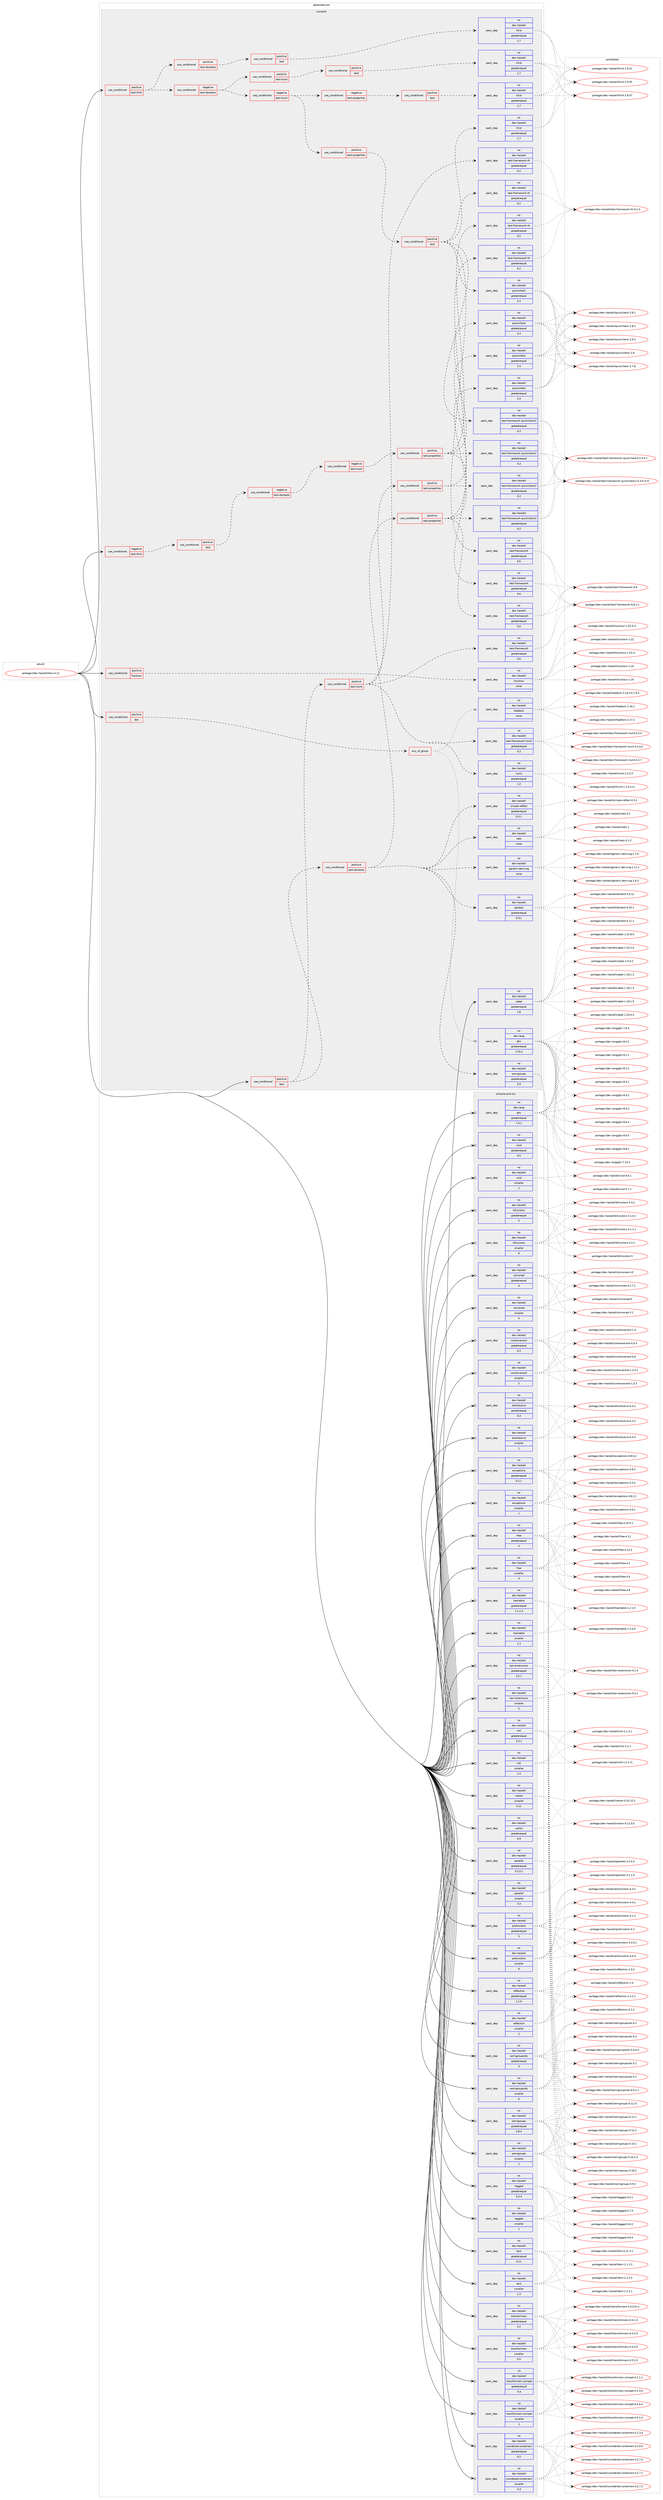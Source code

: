 digraph prolog {

# *************
# Graph options
# *************

newrank=true;
concentrate=true;
compound=true;
graph [rankdir=LR,fontname=Helvetica,fontsize=10,ranksep=1.5];#, ranksep=2.5, nodesep=0.2];
edge  [arrowhead=vee];
node  [fontname=Helvetica,fontsize=10];

# **********
# The ebuild
# **********

subgraph cluster_leftcol {
color=gray;
rank=same;
label=<<i>ebuild</i>>;
id [label="portage://dev-haskell/lens-4.11", color=red, width=4, href="../dev-haskell/lens-4.11.svg"];
}

# ****************
# The dependencies
# ****************

subgraph cluster_midcol {
color=gray;
label=<<i>dependencies</i>>;
subgraph cluster_compile {
fillcolor="#eeeeee";
style=filled;
label=<<i>compile</i>>;
subgraph cond15969 {
dependency73107 [label=<<TABLE BORDER="0" CELLBORDER="1" CELLSPACING="0" CELLPADDING="4"><TR><TD ROWSPAN="3" CELLPADDING="10">use_conditional</TD></TR><TR><TD>negative</TD></TR><TR><TD>test-hlint</TD></TR></TABLE>>, shape=none, color=red];
subgraph cond15970 {
dependency73108 [label=<<TABLE BORDER="0" CELLBORDER="1" CELLSPACING="0" CELLPADDING="4"><TR><TD ROWSPAN="3" CELLPADDING="10">use_conditional</TD></TR><TR><TD>positive</TD></TR><TR><TD>test</TD></TR></TABLE>>, shape=none, color=red];
subgraph cond15971 {
dependency73109 [label=<<TABLE BORDER="0" CELLBORDER="1" CELLSPACING="0" CELLPADDING="4"><TR><TD ROWSPAN="3" CELLPADDING="10">use_conditional</TD></TR><TR><TD>negative</TD></TR><TR><TD>test-doctests</TD></TR></TABLE>>, shape=none, color=red];
subgraph cond15972 {
dependency73110 [label=<<TABLE BORDER="0" CELLBORDER="1" CELLSPACING="0" CELLPADDING="4"><TR><TD ROWSPAN="3" CELLPADDING="10">use_conditional</TD></TR><TR><TD>negative</TD></TR><TR><TD>test-hunit</TD></TR></TABLE>>, shape=none, color=red];
subgraph cond15973 {
dependency73111 [label=<<TABLE BORDER="0" CELLBORDER="1" CELLSPACING="0" CELLPADDING="4"><TR><TD ROWSPAN="3" CELLPADDING="10">use_conditional</TD></TR><TR><TD>positive</TD></TR><TR><TD>test-properties</TD></TR></TABLE>>, shape=none, color=red];
subgraph pack55116 {
dependency73112 [label=<<TABLE BORDER="0" CELLBORDER="1" CELLSPACING="0" CELLPADDING="4" WIDTH="220"><TR><TD ROWSPAN="6" CELLPADDING="30">pack_dep</TD></TR><TR><TD WIDTH="110">no</TD></TR><TR><TD>dev-haskell</TD></TR><TR><TD>quickcheck</TD></TR><TR><TD>greaterequal</TD></TR><TR><TD>2.4</TD></TR></TABLE>>, shape=none, color=blue];
}
dependency73111:e -> dependency73112:w [weight=20,style="dashed",arrowhead="vee"];
subgraph pack55117 {
dependency73113 [label=<<TABLE BORDER="0" CELLBORDER="1" CELLSPACING="0" CELLPADDING="4" WIDTH="220"><TR><TD ROWSPAN="6" CELLPADDING="30">pack_dep</TD></TR><TR><TD WIDTH="110">no</TD></TR><TR><TD>dev-haskell</TD></TR><TR><TD>test-framework</TD></TR><TR><TD>greaterequal</TD></TR><TR><TD>0.6</TD></TR></TABLE>>, shape=none, color=blue];
}
dependency73111:e -> dependency73113:w [weight=20,style="dashed",arrowhead="vee"];
subgraph pack55118 {
dependency73114 [label=<<TABLE BORDER="0" CELLBORDER="1" CELLSPACING="0" CELLPADDING="4" WIDTH="220"><TR><TD ROWSPAN="6" CELLPADDING="30">pack_dep</TD></TR><TR><TD WIDTH="110">no</TD></TR><TR><TD>dev-haskell</TD></TR><TR><TD>test-framework-quickcheck2</TD></TR><TR><TD>greaterequal</TD></TR><TR><TD>0.2</TD></TR></TABLE>>, shape=none, color=blue];
}
dependency73111:e -> dependency73114:w [weight=20,style="dashed",arrowhead="vee"];
subgraph pack55119 {
dependency73115 [label=<<TABLE BORDER="0" CELLBORDER="1" CELLSPACING="0" CELLPADDING="4" WIDTH="220"><TR><TD ROWSPAN="6" CELLPADDING="30">pack_dep</TD></TR><TR><TD WIDTH="110">no</TD></TR><TR><TD>dev-haskell</TD></TR><TR><TD>test-framework-th</TD></TR><TR><TD>greaterequal</TD></TR><TR><TD>0.2</TD></TR></TABLE>>, shape=none, color=blue];
}
dependency73111:e -> dependency73115:w [weight=20,style="dashed",arrowhead="vee"];
}
dependency73110:e -> dependency73111:w [weight=20,style="dashed",arrowhead="vee"];
}
dependency73109:e -> dependency73110:w [weight=20,style="dashed",arrowhead="vee"];
}
dependency73108:e -> dependency73109:w [weight=20,style="dashed",arrowhead="vee"];
}
dependency73107:e -> dependency73108:w [weight=20,style="dashed",arrowhead="vee"];
}
id:e -> dependency73107:w [weight=20,style="solid",arrowhead="vee"];
subgraph cond15974 {
dependency73116 [label=<<TABLE BORDER="0" CELLBORDER="1" CELLSPACING="0" CELLPADDING="4"><TR><TD ROWSPAN="3" CELLPADDING="10">use_conditional</TD></TR><TR><TD>positive</TD></TR><TR><TD>doc</TD></TR></TABLE>>, shape=none, color=red];
subgraph any1965 {
dependency73117 [label=<<TABLE BORDER="0" CELLBORDER="1" CELLSPACING="0" CELLPADDING="4"><TR><TD CELLPADDING="10">any_of_group</TD></TR></TABLE>>, shape=none, color=red];subgraph pack55120 {
dependency73118 [label=<<TABLE BORDER="0" CELLBORDER="1" CELLSPACING="0" CELLPADDING="4" WIDTH="220"><TR><TD ROWSPAN="6" CELLPADDING="30">pack_dep</TD></TR><TR><TD WIDTH="110">no</TD></TR><TR><TD>dev-haskell</TD></TR><TR><TD>haddock</TD></TR><TR><TD>none</TD></TR><TR><TD></TD></TR></TABLE>>, shape=none, color=blue];
}
dependency73117:e -> dependency73118:w [weight=20,style="dotted",arrowhead="oinv"];
subgraph pack55121 {
dependency73119 [label=<<TABLE BORDER="0" CELLBORDER="1" CELLSPACING="0" CELLPADDING="4" WIDTH="220"><TR><TD ROWSPAN="6" CELLPADDING="30">pack_dep</TD></TR><TR><TD WIDTH="110">no</TD></TR><TR><TD>dev-lang</TD></TR><TR><TD>ghc</TD></TR><TR><TD>greaterequal</TD></TR><TR><TD>7.10.2</TD></TR></TABLE>>, shape=none, color=blue];
}
dependency73117:e -> dependency73119:w [weight=20,style="dotted",arrowhead="oinv"];
}
dependency73116:e -> dependency73117:w [weight=20,style="dashed",arrowhead="vee"];
}
id:e -> dependency73116:w [weight=20,style="solid",arrowhead="vee"];
subgraph cond15975 {
dependency73120 [label=<<TABLE BORDER="0" CELLBORDER="1" CELLSPACING="0" CELLPADDING="4"><TR><TD ROWSPAN="3" CELLPADDING="10">use_conditional</TD></TR><TR><TD>positive</TD></TR><TR><TD>hscolour</TD></TR></TABLE>>, shape=none, color=red];
subgraph pack55122 {
dependency73121 [label=<<TABLE BORDER="0" CELLBORDER="1" CELLSPACING="0" CELLPADDING="4" WIDTH="220"><TR><TD ROWSPAN="6" CELLPADDING="30">pack_dep</TD></TR><TR><TD WIDTH="110">no</TD></TR><TR><TD>dev-haskell</TD></TR><TR><TD>hscolour</TD></TR><TR><TD>none</TD></TR><TR><TD></TD></TR></TABLE>>, shape=none, color=blue];
}
dependency73120:e -> dependency73121:w [weight=20,style="dashed",arrowhead="vee"];
}
id:e -> dependency73120:w [weight=20,style="solid",arrowhead="vee"];
subgraph cond15976 {
dependency73122 [label=<<TABLE BORDER="0" CELLBORDER="1" CELLSPACING="0" CELLPADDING="4"><TR><TD ROWSPAN="3" CELLPADDING="10">use_conditional</TD></TR><TR><TD>positive</TD></TR><TR><TD>test</TD></TR></TABLE>>, shape=none, color=red];
subgraph cond15977 {
dependency73123 [label=<<TABLE BORDER="0" CELLBORDER="1" CELLSPACING="0" CELLPADDING="4"><TR><TD ROWSPAN="3" CELLPADDING="10">use_conditional</TD></TR><TR><TD>positive</TD></TR><TR><TD>test-doctests</TD></TR></TABLE>>, shape=none, color=red];
subgraph pack55123 {
dependency73124 [label=<<TABLE BORDER="0" CELLBORDER="1" CELLSPACING="0" CELLPADDING="4" WIDTH="220"><TR><TD ROWSPAN="6" CELLPADDING="30">pack_dep</TD></TR><TR><TD WIDTH="110">no</TD></TR><TR><TD>dev-haskell</TD></TR><TR><TD>doctest</TD></TR><TR><TD>greaterequal</TD></TR><TR><TD>0.9.1</TD></TR></TABLE>>, shape=none, color=blue];
}
dependency73123:e -> dependency73124:w [weight=20,style="dashed",arrowhead="vee"];
subgraph pack55124 {
dependency73125 [label=<<TABLE BORDER="0" CELLBORDER="1" CELLSPACING="0" CELLPADDING="4" WIDTH="220"><TR><TD ROWSPAN="6" CELLPADDING="30">pack_dep</TD></TR><TR><TD WIDTH="110">no</TD></TR><TR><TD>dev-haskell</TD></TR><TR><TD>generic-deriving</TD></TR><TR><TD>none</TD></TR><TR><TD></TD></TR></TABLE>>, shape=none, color=blue];
}
dependency73123:e -> dependency73125:w [weight=20,style="dashed",arrowhead="vee"];
subgraph pack55125 {
dependency73126 [label=<<TABLE BORDER="0" CELLBORDER="1" CELLSPACING="0" CELLPADDING="4" WIDTH="220"><TR><TD ROWSPAN="6" CELLPADDING="30">pack_dep</TD></TR><TR><TD WIDTH="110">no</TD></TR><TR><TD>dev-haskell</TD></TR><TR><TD>nats</TD></TR><TR><TD>none</TD></TR><TR><TD></TD></TR></TABLE>>, shape=none, color=blue];
}
dependency73123:e -> dependency73126:w [weight=20,style="dashed",arrowhead="vee"];
subgraph pack55126 {
dependency73127 [label=<<TABLE BORDER="0" CELLBORDER="1" CELLSPACING="0" CELLPADDING="4" WIDTH="220"><TR><TD ROWSPAN="6" CELLPADDING="30">pack_dep</TD></TR><TR><TD WIDTH="110">no</TD></TR><TR><TD>dev-haskell</TD></TR><TR><TD>semigroups</TD></TR><TR><TD>greaterequal</TD></TR><TR><TD>0.9</TD></TR></TABLE>>, shape=none, color=blue];
}
dependency73123:e -> dependency73127:w [weight=20,style="dashed",arrowhead="vee"];
subgraph pack55127 {
dependency73128 [label=<<TABLE BORDER="0" CELLBORDER="1" CELLSPACING="0" CELLPADDING="4" WIDTH="220"><TR><TD ROWSPAN="6" CELLPADDING="30">pack_dep</TD></TR><TR><TD WIDTH="110">no</TD></TR><TR><TD>dev-haskell</TD></TR><TR><TD>simple-reflect</TD></TR><TR><TD>greaterequal</TD></TR><TR><TD>0.3.1</TD></TR></TABLE>>, shape=none, color=blue];
}
dependency73123:e -> dependency73128:w [weight=20,style="dashed",arrowhead="vee"];
subgraph cond15978 {
dependency73129 [label=<<TABLE BORDER="0" CELLBORDER="1" CELLSPACING="0" CELLPADDING="4"><TR><TD ROWSPAN="3" CELLPADDING="10">use_conditional</TD></TR><TR><TD>positive</TD></TR><TR><TD>test-properties</TD></TR></TABLE>>, shape=none, color=red];
subgraph pack55128 {
dependency73130 [label=<<TABLE BORDER="0" CELLBORDER="1" CELLSPACING="0" CELLPADDING="4" WIDTH="220"><TR><TD ROWSPAN="6" CELLPADDING="30">pack_dep</TD></TR><TR><TD WIDTH="110">no</TD></TR><TR><TD>dev-haskell</TD></TR><TR><TD>quickcheck</TD></TR><TR><TD>greaterequal</TD></TR><TR><TD>2.4</TD></TR></TABLE>>, shape=none, color=blue];
}
dependency73129:e -> dependency73130:w [weight=20,style="dashed",arrowhead="vee"];
subgraph pack55129 {
dependency73131 [label=<<TABLE BORDER="0" CELLBORDER="1" CELLSPACING="0" CELLPADDING="4" WIDTH="220"><TR><TD ROWSPAN="6" CELLPADDING="30">pack_dep</TD></TR><TR><TD WIDTH="110">no</TD></TR><TR><TD>dev-haskell</TD></TR><TR><TD>test-framework</TD></TR><TR><TD>greaterequal</TD></TR><TR><TD>0.6</TD></TR></TABLE>>, shape=none, color=blue];
}
dependency73129:e -> dependency73131:w [weight=20,style="dashed",arrowhead="vee"];
subgraph pack55130 {
dependency73132 [label=<<TABLE BORDER="0" CELLBORDER="1" CELLSPACING="0" CELLPADDING="4" WIDTH="220"><TR><TD ROWSPAN="6" CELLPADDING="30">pack_dep</TD></TR><TR><TD WIDTH="110">no</TD></TR><TR><TD>dev-haskell</TD></TR><TR><TD>test-framework-quickcheck2</TD></TR><TR><TD>greaterequal</TD></TR><TR><TD>0.2</TD></TR></TABLE>>, shape=none, color=blue];
}
dependency73129:e -> dependency73132:w [weight=20,style="dashed",arrowhead="vee"];
subgraph pack55131 {
dependency73133 [label=<<TABLE BORDER="0" CELLBORDER="1" CELLSPACING="0" CELLPADDING="4" WIDTH="220"><TR><TD ROWSPAN="6" CELLPADDING="30">pack_dep</TD></TR><TR><TD WIDTH="110">no</TD></TR><TR><TD>dev-haskell</TD></TR><TR><TD>test-framework-th</TD></TR><TR><TD>greaterequal</TD></TR><TR><TD>0.2</TD></TR></TABLE>>, shape=none, color=blue];
}
dependency73129:e -> dependency73133:w [weight=20,style="dashed",arrowhead="vee"];
}
dependency73123:e -> dependency73129:w [weight=20,style="dashed",arrowhead="vee"];
}
dependency73122:e -> dependency73123:w [weight=20,style="dashed",arrowhead="vee"];
subgraph cond15979 {
dependency73134 [label=<<TABLE BORDER="0" CELLBORDER="1" CELLSPACING="0" CELLPADDING="4"><TR><TD ROWSPAN="3" CELLPADDING="10">use_conditional</TD></TR><TR><TD>positive</TD></TR><TR><TD>test-hunit</TD></TR></TABLE>>, shape=none, color=red];
subgraph pack55132 {
dependency73135 [label=<<TABLE BORDER="0" CELLBORDER="1" CELLSPACING="0" CELLPADDING="4" WIDTH="220"><TR><TD ROWSPAN="6" CELLPADDING="30">pack_dep</TD></TR><TR><TD WIDTH="110">no</TD></TR><TR><TD>dev-haskell</TD></TR><TR><TD>hunit</TD></TR><TR><TD>greaterequal</TD></TR><TR><TD>1.2</TD></TR></TABLE>>, shape=none, color=blue];
}
dependency73134:e -> dependency73135:w [weight=20,style="dashed",arrowhead="vee"];
subgraph pack55133 {
dependency73136 [label=<<TABLE BORDER="0" CELLBORDER="1" CELLSPACING="0" CELLPADDING="4" WIDTH="220"><TR><TD ROWSPAN="6" CELLPADDING="30">pack_dep</TD></TR><TR><TD WIDTH="110">no</TD></TR><TR><TD>dev-haskell</TD></TR><TR><TD>test-framework</TD></TR><TR><TD>greaterequal</TD></TR><TR><TD>0.6</TD></TR></TABLE>>, shape=none, color=blue];
}
dependency73134:e -> dependency73136:w [weight=20,style="dashed",arrowhead="vee"];
subgraph pack55134 {
dependency73137 [label=<<TABLE BORDER="0" CELLBORDER="1" CELLSPACING="0" CELLPADDING="4" WIDTH="220"><TR><TD ROWSPAN="6" CELLPADDING="30">pack_dep</TD></TR><TR><TD WIDTH="110">no</TD></TR><TR><TD>dev-haskell</TD></TR><TR><TD>test-framework-hunit</TD></TR><TR><TD>greaterequal</TD></TR><TR><TD>0.2</TD></TR></TABLE>>, shape=none, color=blue];
}
dependency73134:e -> dependency73137:w [weight=20,style="dashed",arrowhead="vee"];
subgraph pack55135 {
dependency73138 [label=<<TABLE BORDER="0" CELLBORDER="1" CELLSPACING="0" CELLPADDING="4" WIDTH="220"><TR><TD ROWSPAN="6" CELLPADDING="30">pack_dep</TD></TR><TR><TD WIDTH="110">no</TD></TR><TR><TD>dev-haskell</TD></TR><TR><TD>test-framework-th</TD></TR><TR><TD>greaterequal</TD></TR><TR><TD>0.2</TD></TR></TABLE>>, shape=none, color=blue];
}
dependency73134:e -> dependency73138:w [weight=20,style="dashed",arrowhead="vee"];
subgraph cond15980 {
dependency73139 [label=<<TABLE BORDER="0" CELLBORDER="1" CELLSPACING="0" CELLPADDING="4"><TR><TD ROWSPAN="3" CELLPADDING="10">use_conditional</TD></TR><TR><TD>positive</TD></TR><TR><TD>test-properties</TD></TR></TABLE>>, shape=none, color=red];
subgraph pack55136 {
dependency73140 [label=<<TABLE BORDER="0" CELLBORDER="1" CELLSPACING="0" CELLPADDING="4" WIDTH="220"><TR><TD ROWSPAN="6" CELLPADDING="30">pack_dep</TD></TR><TR><TD WIDTH="110">no</TD></TR><TR><TD>dev-haskell</TD></TR><TR><TD>quickcheck</TD></TR><TR><TD>greaterequal</TD></TR><TR><TD>2.4</TD></TR></TABLE>>, shape=none, color=blue];
}
dependency73139:e -> dependency73140:w [weight=20,style="dashed",arrowhead="vee"];
subgraph pack55137 {
dependency73141 [label=<<TABLE BORDER="0" CELLBORDER="1" CELLSPACING="0" CELLPADDING="4" WIDTH="220"><TR><TD ROWSPAN="6" CELLPADDING="30">pack_dep</TD></TR><TR><TD WIDTH="110">no</TD></TR><TR><TD>dev-haskell</TD></TR><TR><TD>test-framework-quickcheck2</TD></TR><TR><TD>greaterequal</TD></TR><TR><TD>0.2</TD></TR></TABLE>>, shape=none, color=blue];
}
dependency73139:e -> dependency73141:w [weight=20,style="dashed",arrowhead="vee"];
}
dependency73134:e -> dependency73139:w [weight=20,style="dashed",arrowhead="vee"];
}
dependency73122:e -> dependency73134:w [weight=20,style="dashed",arrowhead="vee"];
}
id:e -> dependency73122:w [weight=20,style="solid",arrowhead="vee"];
subgraph cond15981 {
dependency73142 [label=<<TABLE BORDER="0" CELLBORDER="1" CELLSPACING="0" CELLPADDING="4"><TR><TD ROWSPAN="3" CELLPADDING="10">use_conditional</TD></TR><TR><TD>positive</TD></TR><TR><TD>test-hlint</TD></TR></TABLE>>, shape=none, color=red];
subgraph cond15982 {
dependency73143 [label=<<TABLE BORDER="0" CELLBORDER="1" CELLSPACING="0" CELLPADDING="4"><TR><TD ROWSPAN="3" CELLPADDING="10">use_conditional</TD></TR><TR><TD>positive</TD></TR><TR><TD>test-doctests</TD></TR></TABLE>>, shape=none, color=red];
subgraph cond15983 {
dependency73144 [label=<<TABLE BORDER="0" CELLBORDER="1" CELLSPACING="0" CELLPADDING="4"><TR><TD ROWSPAN="3" CELLPADDING="10">use_conditional</TD></TR><TR><TD>positive</TD></TR><TR><TD>test</TD></TR></TABLE>>, shape=none, color=red];
subgraph pack55138 {
dependency73145 [label=<<TABLE BORDER="0" CELLBORDER="1" CELLSPACING="0" CELLPADDING="4" WIDTH="220"><TR><TD ROWSPAN="6" CELLPADDING="30">pack_dep</TD></TR><TR><TD WIDTH="110">no</TD></TR><TR><TD>dev-haskell</TD></TR><TR><TD>hlint</TD></TR><TR><TD>greaterequal</TD></TR><TR><TD>1.7</TD></TR></TABLE>>, shape=none, color=blue];
}
dependency73144:e -> dependency73145:w [weight=20,style="dashed",arrowhead="vee"];
}
dependency73143:e -> dependency73144:w [weight=20,style="dashed",arrowhead="vee"];
}
dependency73142:e -> dependency73143:w [weight=20,style="dashed",arrowhead="vee"];
subgraph cond15984 {
dependency73146 [label=<<TABLE BORDER="0" CELLBORDER="1" CELLSPACING="0" CELLPADDING="4"><TR><TD ROWSPAN="3" CELLPADDING="10">use_conditional</TD></TR><TR><TD>negative</TD></TR><TR><TD>test-doctests</TD></TR></TABLE>>, shape=none, color=red];
subgraph cond15985 {
dependency73147 [label=<<TABLE BORDER="0" CELLBORDER="1" CELLSPACING="0" CELLPADDING="4"><TR><TD ROWSPAN="3" CELLPADDING="10">use_conditional</TD></TR><TR><TD>positive</TD></TR><TR><TD>test-hunit</TD></TR></TABLE>>, shape=none, color=red];
subgraph cond15986 {
dependency73148 [label=<<TABLE BORDER="0" CELLBORDER="1" CELLSPACING="0" CELLPADDING="4"><TR><TD ROWSPAN="3" CELLPADDING="10">use_conditional</TD></TR><TR><TD>positive</TD></TR><TR><TD>test</TD></TR></TABLE>>, shape=none, color=red];
subgraph pack55139 {
dependency73149 [label=<<TABLE BORDER="0" CELLBORDER="1" CELLSPACING="0" CELLPADDING="4" WIDTH="220"><TR><TD ROWSPAN="6" CELLPADDING="30">pack_dep</TD></TR><TR><TD WIDTH="110">no</TD></TR><TR><TD>dev-haskell</TD></TR><TR><TD>hlint</TD></TR><TR><TD>greaterequal</TD></TR><TR><TD>1.7</TD></TR></TABLE>>, shape=none, color=blue];
}
dependency73148:e -> dependency73149:w [weight=20,style="dashed",arrowhead="vee"];
}
dependency73147:e -> dependency73148:w [weight=20,style="dashed",arrowhead="vee"];
}
dependency73146:e -> dependency73147:w [weight=20,style="dashed",arrowhead="vee"];
subgraph cond15987 {
dependency73150 [label=<<TABLE BORDER="0" CELLBORDER="1" CELLSPACING="0" CELLPADDING="4"><TR><TD ROWSPAN="3" CELLPADDING="10">use_conditional</TD></TR><TR><TD>negative</TD></TR><TR><TD>test-hunit</TD></TR></TABLE>>, shape=none, color=red];
subgraph cond15988 {
dependency73151 [label=<<TABLE BORDER="0" CELLBORDER="1" CELLSPACING="0" CELLPADDING="4"><TR><TD ROWSPAN="3" CELLPADDING="10">use_conditional</TD></TR><TR><TD>positive</TD></TR><TR><TD>test-properties</TD></TR></TABLE>>, shape=none, color=red];
subgraph cond15989 {
dependency73152 [label=<<TABLE BORDER="0" CELLBORDER="1" CELLSPACING="0" CELLPADDING="4"><TR><TD ROWSPAN="3" CELLPADDING="10">use_conditional</TD></TR><TR><TD>positive</TD></TR><TR><TD>test</TD></TR></TABLE>>, shape=none, color=red];
subgraph pack55140 {
dependency73153 [label=<<TABLE BORDER="0" CELLBORDER="1" CELLSPACING="0" CELLPADDING="4" WIDTH="220"><TR><TD ROWSPAN="6" CELLPADDING="30">pack_dep</TD></TR><TR><TD WIDTH="110">no</TD></TR><TR><TD>dev-haskell</TD></TR><TR><TD>hlint</TD></TR><TR><TD>greaterequal</TD></TR><TR><TD>1.7</TD></TR></TABLE>>, shape=none, color=blue];
}
dependency73152:e -> dependency73153:w [weight=20,style="dashed",arrowhead="vee"];
subgraph pack55141 {
dependency73154 [label=<<TABLE BORDER="0" CELLBORDER="1" CELLSPACING="0" CELLPADDING="4" WIDTH="220"><TR><TD ROWSPAN="6" CELLPADDING="30">pack_dep</TD></TR><TR><TD WIDTH="110">no</TD></TR><TR><TD>dev-haskell</TD></TR><TR><TD>quickcheck</TD></TR><TR><TD>greaterequal</TD></TR><TR><TD>2.4</TD></TR></TABLE>>, shape=none, color=blue];
}
dependency73152:e -> dependency73154:w [weight=20,style="dashed",arrowhead="vee"];
subgraph pack55142 {
dependency73155 [label=<<TABLE BORDER="0" CELLBORDER="1" CELLSPACING="0" CELLPADDING="4" WIDTH="220"><TR><TD ROWSPAN="6" CELLPADDING="30">pack_dep</TD></TR><TR><TD WIDTH="110">no</TD></TR><TR><TD>dev-haskell</TD></TR><TR><TD>test-framework</TD></TR><TR><TD>greaterequal</TD></TR><TR><TD>0.6</TD></TR></TABLE>>, shape=none, color=blue];
}
dependency73152:e -> dependency73155:w [weight=20,style="dashed",arrowhead="vee"];
subgraph pack55143 {
dependency73156 [label=<<TABLE BORDER="0" CELLBORDER="1" CELLSPACING="0" CELLPADDING="4" WIDTH="220"><TR><TD ROWSPAN="6" CELLPADDING="30">pack_dep</TD></TR><TR><TD WIDTH="110">no</TD></TR><TR><TD>dev-haskell</TD></TR><TR><TD>test-framework-quickcheck2</TD></TR><TR><TD>greaterequal</TD></TR><TR><TD>0.2</TD></TR></TABLE>>, shape=none, color=blue];
}
dependency73152:e -> dependency73156:w [weight=20,style="dashed",arrowhead="vee"];
subgraph pack55144 {
dependency73157 [label=<<TABLE BORDER="0" CELLBORDER="1" CELLSPACING="0" CELLPADDING="4" WIDTH="220"><TR><TD ROWSPAN="6" CELLPADDING="30">pack_dep</TD></TR><TR><TD WIDTH="110">no</TD></TR><TR><TD>dev-haskell</TD></TR><TR><TD>test-framework-th</TD></TR><TR><TD>greaterequal</TD></TR><TR><TD>0.2</TD></TR></TABLE>>, shape=none, color=blue];
}
dependency73152:e -> dependency73157:w [weight=20,style="dashed",arrowhead="vee"];
}
dependency73151:e -> dependency73152:w [weight=20,style="dashed",arrowhead="vee"];
}
dependency73150:e -> dependency73151:w [weight=20,style="dashed",arrowhead="vee"];
subgraph cond15990 {
dependency73158 [label=<<TABLE BORDER="0" CELLBORDER="1" CELLSPACING="0" CELLPADDING="4"><TR><TD ROWSPAN="3" CELLPADDING="10">use_conditional</TD></TR><TR><TD>negative</TD></TR><TR><TD>test-properties</TD></TR></TABLE>>, shape=none, color=red];
subgraph cond15991 {
dependency73159 [label=<<TABLE BORDER="0" CELLBORDER="1" CELLSPACING="0" CELLPADDING="4"><TR><TD ROWSPAN="3" CELLPADDING="10">use_conditional</TD></TR><TR><TD>positive</TD></TR><TR><TD>test</TD></TR></TABLE>>, shape=none, color=red];
subgraph pack55145 {
dependency73160 [label=<<TABLE BORDER="0" CELLBORDER="1" CELLSPACING="0" CELLPADDING="4" WIDTH="220"><TR><TD ROWSPAN="6" CELLPADDING="30">pack_dep</TD></TR><TR><TD WIDTH="110">no</TD></TR><TR><TD>dev-haskell</TD></TR><TR><TD>hlint</TD></TR><TR><TD>greaterequal</TD></TR><TR><TD>1.7</TD></TR></TABLE>>, shape=none, color=blue];
}
dependency73159:e -> dependency73160:w [weight=20,style="dashed",arrowhead="vee"];
}
dependency73158:e -> dependency73159:w [weight=20,style="dashed",arrowhead="vee"];
}
dependency73150:e -> dependency73158:w [weight=20,style="dashed",arrowhead="vee"];
}
dependency73146:e -> dependency73150:w [weight=20,style="dashed",arrowhead="vee"];
}
dependency73142:e -> dependency73146:w [weight=20,style="dashed",arrowhead="vee"];
}
id:e -> dependency73142:w [weight=20,style="solid",arrowhead="vee"];
subgraph pack55146 {
dependency73161 [label=<<TABLE BORDER="0" CELLBORDER="1" CELLSPACING="0" CELLPADDING="4" WIDTH="220"><TR><TD ROWSPAN="6" CELLPADDING="30">pack_dep</TD></TR><TR><TD WIDTH="110">no</TD></TR><TR><TD>dev-haskell</TD></TR><TR><TD>cabal</TD></TR><TR><TD>greaterequal</TD></TR><TR><TD>1.8</TD></TR></TABLE>>, shape=none, color=blue];
}
id:e -> dependency73161:w [weight=20,style="solid",arrowhead="vee"];
}
subgraph cluster_compileandrun {
fillcolor="#eeeeee";
style=filled;
label=<<i>compile and run</i>>;
subgraph pack55147 {
dependency73162 [label=<<TABLE BORDER="0" CELLBORDER="1" CELLSPACING="0" CELLPADDING="4" WIDTH="220"><TR><TD ROWSPAN="6" CELLPADDING="30">pack_dep</TD></TR><TR><TD WIDTH="110">no</TD></TR><TR><TD>dev-haskell</TD></TR><TR><TD>bifunctors</TD></TR><TR><TD>greaterequal</TD></TR><TR><TD>5</TD></TR></TABLE>>, shape=none, color=blue];
}
id:e -> dependency73162:w [weight=20,style="solid",arrowhead="odotvee"];
subgraph pack55148 {
dependency73163 [label=<<TABLE BORDER="0" CELLBORDER="1" CELLSPACING="0" CELLPADDING="4" WIDTH="220"><TR><TD ROWSPAN="6" CELLPADDING="30">pack_dep</TD></TR><TR><TD WIDTH="110">no</TD></TR><TR><TD>dev-haskell</TD></TR><TR><TD>bifunctors</TD></TR><TR><TD>smaller</TD></TR><TR><TD>6</TD></TR></TABLE>>, shape=none, color=blue];
}
id:e -> dependency73163:w [weight=20,style="solid",arrowhead="odotvee"];
subgraph pack55149 {
dependency73164 [label=<<TABLE BORDER="0" CELLBORDER="1" CELLSPACING="0" CELLPADDING="4" WIDTH="220"><TR><TD ROWSPAN="6" CELLPADDING="30">pack_dep</TD></TR><TR><TD WIDTH="110">no</TD></TR><TR><TD>dev-haskell</TD></TR><TR><TD>comonad</TD></TR><TR><TD>greaterequal</TD></TR><TR><TD>4</TD></TR></TABLE>>, shape=none, color=blue];
}
id:e -> dependency73164:w [weight=20,style="solid",arrowhead="odotvee"];
subgraph pack55150 {
dependency73165 [label=<<TABLE BORDER="0" CELLBORDER="1" CELLSPACING="0" CELLPADDING="4" WIDTH="220"><TR><TD ROWSPAN="6" CELLPADDING="30">pack_dep</TD></TR><TR><TD WIDTH="110">no</TD></TR><TR><TD>dev-haskell</TD></TR><TR><TD>comonad</TD></TR><TR><TD>smaller</TD></TR><TR><TD>5</TD></TR></TABLE>>, shape=none, color=blue];
}
id:e -> dependency73165:w [weight=20,style="solid",arrowhead="odotvee"];
subgraph pack55151 {
dependency73166 [label=<<TABLE BORDER="0" CELLBORDER="1" CELLSPACING="0" CELLPADDING="4" WIDTH="220"><TR><TD ROWSPAN="6" CELLPADDING="30">pack_dep</TD></TR><TR><TD WIDTH="110">no</TD></TR><TR><TD>dev-haskell</TD></TR><TR><TD>contravariant</TD></TR><TR><TD>greaterequal</TD></TR><TR><TD>0.3</TD></TR></TABLE>>, shape=none, color=blue];
}
id:e -> dependency73166:w [weight=20,style="solid",arrowhead="odotvee"];
subgraph pack55152 {
dependency73167 [label=<<TABLE BORDER="0" CELLBORDER="1" CELLSPACING="0" CELLPADDING="4" WIDTH="220"><TR><TD ROWSPAN="6" CELLPADDING="30">pack_dep</TD></TR><TR><TD WIDTH="110">no</TD></TR><TR><TD>dev-haskell</TD></TR><TR><TD>contravariant</TD></TR><TR><TD>smaller</TD></TR><TR><TD>2</TD></TR></TABLE>>, shape=none, color=blue];
}
id:e -> dependency73167:w [weight=20,style="solid",arrowhead="odotvee"];
subgraph pack55153 {
dependency73168 [label=<<TABLE BORDER="0" CELLBORDER="1" CELLSPACING="0" CELLPADDING="4" WIDTH="220"><TR><TD ROWSPAN="6" CELLPADDING="30">pack_dep</TD></TR><TR><TD WIDTH="110">no</TD></TR><TR><TD>dev-haskell</TD></TR><TR><TD>distributive</TD></TR><TR><TD>greaterequal</TD></TR><TR><TD>0.3</TD></TR></TABLE>>, shape=none, color=blue];
}
id:e -> dependency73168:w [weight=20,style="solid",arrowhead="odotvee"];
subgraph pack55154 {
dependency73169 [label=<<TABLE BORDER="0" CELLBORDER="1" CELLSPACING="0" CELLPADDING="4" WIDTH="220"><TR><TD ROWSPAN="6" CELLPADDING="30">pack_dep</TD></TR><TR><TD WIDTH="110">no</TD></TR><TR><TD>dev-haskell</TD></TR><TR><TD>distributive</TD></TR><TR><TD>smaller</TD></TR><TR><TD>1</TD></TR></TABLE>>, shape=none, color=blue];
}
id:e -> dependency73169:w [weight=20,style="solid",arrowhead="odotvee"];
subgraph pack55155 {
dependency73170 [label=<<TABLE BORDER="0" CELLBORDER="1" CELLSPACING="0" CELLPADDING="4" WIDTH="220"><TR><TD ROWSPAN="6" CELLPADDING="30">pack_dep</TD></TR><TR><TD WIDTH="110">no</TD></TR><TR><TD>dev-haskell</TD></TR><TR><TD>exceptions</TD></TR><TR><TD>greaterequal</TD></TR><TR><TD>0.1.1</TD></TR></TABLE>>, shape=none, color=blue];
}
id:e -> dependency73170:w [weight=20,style="solid",arrowhead="odotvee"];
subgraph pack55156 {
dependency73171 [label=<<TABLE BORDER="0" CELLBORDER="1" CELLSPACING="0" CELLPADDING="4" WIDTH="220"><TR><TD ROWSPAN="6" CELLPADDING="30">pack_dep</TD></TR><TR><TD WIDTH="110">no</TD></TR><TR><TD>dev-haskell</TD></TR><TR><TD>exceptions</TD></TR><TR><TD>smaller</TD></TR><TR><TD>1</TD></TR></TABLE>>, shape=none, color=blue];
}
id:e -> dependency73171:w [weight=20,style="solid",arrowhead="odotvee"];
subgraph pack55157 {
dependency73172 [label=<<TABLE BORDER="0" CELLBORDER="1" CELLSPACING="0" CELLPADDING="4" WIDTH="220"><TR><TD ROWSPAN="6" CELLPADDING="30">pack_dep</TD></TR><TR><TD WIDTH="110">no</TD></TR><TR><TD>dev-haskell</TD></TR><TR><TD>free</TD></TR><TR><TD>greaterequal</TD></TR><TR><TD>4</TD></TR></TABLE>>, shape=none, color=blue];
}
id:e -> dependency73172:w [weight=20,style="solid",arrowhead="odotvee"];
subgraph pack55158 {
dependency73173 [label=<<TABLE BORDER="0" CELLBORDER="1" CELLSPACING="0" CELLPADDING="4" WIDTH="220"><TR><TD ROWSPAN="6" CELLPADDING="30">pack_dep</TD></TR><TR><TD WIDTH="110">no</TD></TR><TR><TD>dev-haskell</TD></TR><TR><TD>free</TD></TR><TR><TD>smaller</TD></TR><TR><TD>5</TD></TR></TABLE>>, shape=none, color=blue];
}
id:e -> dependency73173:w [weight=20,style="solid",arrowhead="odotvee"];
subgraph pack55159 {
dependency73174 [label=<<TABLE BORDER="0" CELLBORDER="1" CELLSPACING="0" CELLPADDING="4" WIDTH="220"><TR><TD ROWSPAN="6" CELLPADDING="30">pack_dep</TD></TR><TR><TD WIDTH="110">no</TD></TR><TR><TD>dev-haskell</TD></TR><TR><TD>hashable</TD></TR><TR><TD>greaterequal</TD></TR><TR><TD>1.1.2.3</TD></TR></TABLE>>, shape=none, color=blue];
}
id:e -> dependency73174:w [weight=20,style="solid",arrowhead="odotvee"];
subgraph pack55160 {
dependency73175 [label=<<TABLE BORDER="0" CELLBORDER="1" CELLSPACING="0" CELLPADDING="4" WIDTH="220"><TR><TD ROWSPAN="6" CELLPADDING="30">pack_dep</TD></TR><TR><TD WIDTH="110">no</TD></TR><TR><TD>dev-haskell</TD></TR><TR><TD>hashable</TD></TR><TR><TD>smaller</TD></TR><TR><TD>1.3</TD></TR></TABLE>>, shape=none, color=blue];
}
id:e -> dependency73175:w [weight=20,style="solid",arrowhead="odotvee"];
subgraph pack55161 {
dependency73176 [label=<<TABLE BORDER="0" CELLBORDER="1" CELLSPACING="0" CELLPADDING="4" WIDTH="220"><TR><TD ROWSPAN="6" CELLPADDING="30">pack_dep</TD></TR><TR><TD WIDTH="110">no</TD></TR><TR><TD>dev-haskell</TD></TR><TR><TD>kan-extensions</TD></TR><TR><TD>greaterequal</TD></TR><TR><TD>4.2.1</TD></TR></TABLE>>, shape=none, color=blue];
}
id:e -> dependency73176:w [weight=20,style="solid",arrowhead="odotvee"];
subgraph pack55162 {
dependency73177 [label=<<TABLE BORDER="0" CELLBORDER="1" CELLSPACING="0" CELLPADDING="4" WIDTH="220"><TR><TD ROWSPAN="6" CELLPADDING="30">pack_dep</TD></TR><TR><TD WIDTH="110">no</TD></TR><TR><TD>dev-haskell</TD></TR><TR><TD>kan-extensions</TD></TR><TR><TD>smaller</TD></TR><TR><TD>5</TD></TR></TABLE>>, shape=none, color=blue];
}
id:e -> dependency73177:w [weight=20,style="solid",arrowhead="odotvee"];
subgraph pack55163 {
dependency73178 [label=<<TABLE BORDER="0" CELLBORDER="1" CELLSPACING="0" CELLPADDING="4" WIDTH="220"><TR><TD ROWSPAN="6" CELLPADDING="30">pack_dep</TD></TR><TR><TD WIDTH="110">no</TD></TR><TR><TD>dev-haskell</TD></TR><TR><TD>mtl</TD></TR><TR><TD>greaterequal</TD></TR><TR><TD>2.0.1</TD></TR></TABLE>>, shape=none, color=blue];
}
id:e -> dependency73178:w [weight=20,style="solid",arrowhead="odotvee"];
subgraph pack55164 {
dependency73179 [label=<<TABLE BORDER="0" CELLBORDER="1" CELLSPACING="0" CELLPADDING="4" WIDTH="220"><TR><TD ROWSPAN="6" CELLPADDING="30">pack_dep</TD></TR><TR><TD WIDTH="110">no</TD></TR><TR><TD>dev-haskell</TD></TR><TR><TD>mtl</TD></TR><TR><TD>smaller</TD></TR><TR><TD>2.3</TD></TR></TABLE>>, shape=none, color=blue];
}
id:e -> dependency73179:w [weight=20,style="solid",arrowhead="odotvee"];
subgraph pack55165 {
dependency73180 [label=<<TABLE BORDER="0" CELLBORDER="1" CELLSPACING="0" CELLPADDING="4" WIDTH="220"><TR><TD ROWSPAN="6" CELLPADDING="30">pack_dep</TD></TR><TR><TD WIDTH="110">no</TD></TR><TR><TD>dev-haskell</TD></TR><TR><TD>parallel</TD></TR><TR><TD>greaterequal</TD></TR><TR><TD>3.1.0.1</TD></TR></TABLE>>, shape=none, color=blue];
}
id:e -> dependency73180:w [weight=20,style="solid",arrowhead="odotvee"];
subgraph pack55166 {
dependency73181 [label=<<TABLE BORDER="0" CELLBORDER="1" CELLSPACING="0" CELLPADDING="4" WIDTH="220"><TR><TD ROWSPAN="6" CELLPADDING="30">pack_dep</TD></TR><TR><TD WIDTH="110">no</TD></TR><TR><TD>dev-haskell</TD></TR><TR><TD>parallel</TD></TR><TR><TD>smaller</TD></TR><TR><TD>3.3</TD></TR></TABLE>>, shape=none, color=blue];
}
id:e -> dependency73181:w [weight=20,style="solid",arrowhead="odotvee"];
subgraph pack55167 {
dependency73182 [label=<<TABLE BORDER="0" CELLBORDER="1" CELLSPACING="0" CELLPADDING="4" WIDTH="220"><TR><TD ROWSPAN="6" CELLPADDING="30">pack_dep</TD></TR><TR><TD WIDTH="110">no</TD></TR><TR><TD>dev-haskell</TD></TR><TR><TD>profunctors</TD></TR><TR><TD>greaterequal</TD></TR><TR><TD>5</TD></TR></TABLE>>, shape=none, color=blue];
}
id:e -> dependency73182:w [weight=20,style="solid",arrowhead="odotvee"];
subgraph pack55168 {
dependency73183 [label=<<TABLE BORDER="0" CELLBORDER="1" CELLSPACING="0" CELLPADDING="4" WIDTH="220"><TR><TD ROWSPAN="6" CELLPADDING="30">pack_dep</TD></TR><TR><TD WIDTH="110">no</TD></TR><TR><TD>dev-haskell</TD></TR><TR><TD>profunctors</TD></TR><TR><TD>smaller</TD></TR><TR><TD>6</TD></TR></TABLE>>, shape=none, color=blue];
}
id:e -> dependency73183:w [weight=20,style="solid",arrowhead="odotvee"];
subgraph pack55169 {
dependency73184 [label=<<TABLE BORDER="0" CELLBORDER="1" CELLSPACING="0" CELLPADDING="4" WIDTH="220"><TR><TD ROWSPAN="6" CELLPADDING="30">pack_dep</TD></TR><TR><TD WIDTH="110">no</TD></TR><TR><TD>dev-haskell</TD></TR><TR><TD>reflection</TD></TR><TR><TD>greaterequal</TD></TR><TR><TD>1.1.6</TD></TR></TABLE>>, shape=none, color=blue];
}
id:e -> dependency73184:w [weight=20,style="solid",arrowhead="odotvee"];
subgraph pack55170 {
dependency73185 [label=<<TABLE BORDER="0" CELLBORDER="1" CELLSPACING="0" CELLPADDING="4" WIDTH="220"><TR><TD ROWSPAN="6" CELLPADDING="30">pack_dep</TD></TR><TR><TD WIDTH="110">no</TD></TR><TR><TD>dev-haskell</TD></TR><TR><TD>reflection</TD></TR><TR><TD>smaller</TD></TR><TR><TD>2</TD></TR></TABLE>>, shape=none, color=blue];
}
id:e -> dependency73185:w [weight=20,style="solid",arrowhead="odotvee"];
subgraph pack55171 {
dependency73186 [label=<<TABLE BORDER="0" CELLBORDER="1" CELLSPACING="0" CELLPADDING="4" WIDTH="220"><TR><TD ROWSPAN="6" CELLPADDING="30">pack_dep</TD></TR><TR><TD WIDTH="110">no</TD></TR><TR><TD>dev-haskell</TD></TR><TR><TD>semigroupoids</TD></TR><TR><TD>greaterequal</TD></TR><TR><TD>5</TD></TR></TABLE>>, shape=none, color=blue];
}
id:e -> dependency73186:w [weight=20,style="solid",arrowhead="odotvee"];
subgraph pack55172 {
dependency73187 [label=<<TABLE BORDER="0" CELLBORDER="1" CELLSPACING="0" CELLPADDING="4" WIDTH="220"><TR><TD ROWSPAN="6" CELLPADDING="30">pack_dep</TD></TR><TR><TD WIDTH="110">no</TD></TR><TR><TD>dev-haskell</TD></TR><TR><TD>semigroupoids</TD></TR><TR><TD>smaller</TD></TR><TR><TD>6</TD></TR></TABLE>>, shape=none, color=blue];
}
id:e -> dependency73187:w [weight=20,style="solid",arrowhead="odotvee"];
subgraph pack55173 {
dependency73188 [label=<<TABLE BORDER="0" CELLBORDER="1" CELLSPACING="0" CELLPADDING="4" WIDTH="220"><TR><TD ROWSPAN="6" CELLPADDING="30">pack_dep</TD></TR><TR><TD WIDTH="110">no</TD></TR><TR><TD>dev-haskell</TD></TR><TR><TD>semigroups</TD></TR><TR><TD>greaterequal</TD></TR><TR><TD>0.8.4</TD></TR></TABLE>>, shape=none, color=blue];
}
id:e -> dependency73188:w [weight=20,style="solid",arrowhead="odotvee"];
subgraph pack55174 {
dependency73189 [label=<<TABLE BORDER="0" CELLBORDER="1" CELLSPACING="0" CELLPADDING="4" WIDTH="220"><TR><TD ROWSPAN="6" CELLPADDING="30">pack_dep</TD></TR><TR><TD WIDTH="110">no</TD></TR><TR><TD>dev-haskell</TD></TR><TR><TD>semigroups</TD></TR><TR><TD>smaller</TD></TR><TR><TD>1</TD></TR></TABLE>>, shape=none, color=blue];
}
id:e -> dependency73189:w [weight=20,style="solid",arrowhead="odotvee"];
subgraph pack55175 {
dependency73190 [label=<<TABLE BORDER="0" CELLBORDER="1" CELLSPACING="0" CELLPADDING="4" WIDTH="220"><TR><TD ROWSPAN="6" CELLPADDING="30">pack_dep</TD></TR><TR><TD WIDTH="110">no</TD></TR><TR><TD>dev-haskell</TD></TR><TR><TD>tagged</TD></TR><TR><TD>greaterequal</TD></TR><TR><TD>0.4.4</TD></TR></TABLE>>, shape=none, color=blue];
}
id:e -> dependency73190:w [weight=20,style="solid",arrowhead="odotvee"];
subgraph pack55176 {
dependency73191 [label=<<TABLE BORDER="0" CELLBORDER="1" CELLSPACING="0" CELLPADDING="4" WIDTH="220"><TR><TD ROWSPAN="6" CELLPADDING="30">pack_dep</TD></TR><TR><TD WIDTH="110">no</TD></TR><TR><TD>dev-haskell</TD></TR><TR><TD>tagged</TD></TR><TR><TD>smaller</TD></TR><TR><TD>1</TD></TR></TABLE>>, shape=none, color=blue];
}
id:e -> dependency73191:w [weight=20,style="solid",arrowhead="odotvee"];
subgraph pack55177 {
dependency73192 [label=<<TABLE BORDER="0" CELLBORDER="1" CELLSPACING="0" CELLPADDING="4" WIDTH="220"><TR><TD ROWSPAN="6" CELLPADDING="30">pack_dep</TD></TR><TR><TD WIDTH="110">no</TD></TR><TR><TD>dev-haskell</TD></TR><TR><TD>text</TD></TR><TR><TD>greaterequal</TD></TR><TR><TD>0.11</TD></TR></TABLE>>, shape=none, color=blue];
}
id:e -> dependency73192:w [weight=20,style="solid",arrowhead="odotvee"];
subgraph pack55178 {
dependency73193 [label=<<TABLE BORDER="0" CELLBORDER="1" CELLSPACING="0" CELLPADDING="4" WIDTH="220"><TR><TD ROWSPAN="6" CELLPADDING="30">pack_dep</TD></TR><TR><TD WIDTH="110">no</TD></TR><TR><TD>dev-haskell</TD></TR><TR><TD>text</TD></TR><TR><TD>smaller</TD></TR><TR><TD>1.3</TD></TR></TABLE>>, shape=none, color=blue];
}
id:e -> dependency73193:w [weight=20,style="solid",arrowhead="odotvee"];
subgraph pack55179 {
dependency73194 [label=<<TABLE BORDER="0" CELLBORDER="1" CELLSPACING="0" CELLPADDING="4" WIDTH="220"><TR><TD ROWSPAN="6" CELLPADDING="30">pack_dep</TD></TR><TR><TD WIDTH="110">no</TD></TR><TR><TD>dev-haskell</TD></TR><TR><TD>transformers</TD></TR><TR><TD>greaterequal</TD></TR><TR><TD>0.2</TD></TR></TABLE>>, shape=none, color=blue];
}
id:e -> dependency73194:w [weight=20,style="solid",arrowhead="odotvee"];
subgraph pack55180 {
dependency73195 [label=<<TABLE BORDER="0" CELLBORDER="1" CELLSPACING="0" CELLPADDING="4" WIDTH="220"><TR><TD ROWSPAN="6" CELLPADDING="30">pack_dep</TD></TR><TR><TD WIDTH="110">no</TD></TR><TR><TD>dev-haskell</TD></TR><TR><TD>transformers</TD></TR><TR><TD>smaller</TD></TR><TR><TD>0.5</TD></TR></TABLE>>, shape=none, color=blue];
}
id:e -> dependency73195:w [weight=20,style="solid",arrowhead="odotvee"];
subgraph pack55181 {
dependency73196 [label=<<TABLE BORDER="0" CELLBORDER="1" CELLSPACING="0" CELLPADDING="4" WIDTH="220"><TR><TD ROWSPAN="6" CELLPADDING="30">pack_dep</TD></TR><TR><TD WIDTH="110">no</TD></TR><TR><TD>dev-haskell</TD></TR><TR><TD>transformers-compat</TD></TR><TR><TD>greaterequal</TD></TR><TR><TD>0.4</TD></TR></TABLE>>, shape=none, color=blue];
}
id:e -> dependency73196:w [weight=20,style="solid",arrowhead="odotvee"];
subgraph pack55182 {
dependency73197 [label=<<TABLE BORDER="0" CELLBORDER="1" CELLSPACING="0" CELLPADDING="4" WIDTH="220"><TR><TD ROWSPAN="6" CELLPADDING="30">pack_dep</TD></TR><TR><TD WIDTH="110">no</TD></TR><TR><TD>dev-haskell</TD></TR><TR><TD>transformers-compat</TD></TR><TR><TD>smaller</TD></TR><TR><TD>1</TD></TR></TABLE>>, shape=none, color=blue];
}
id:e -> dependency73197:w [weight=20,style="solid",arrowhead="odotvee"];
subgraph pack55183 {
dependency73198 [label=<<TABLE BORDER="0" CELLBORDER="1" CELLSPACING="0" CELLPADDING="4" WIDTH="220"><TR><TD ROWSPAN="6" CELLPADDING="30">pack_dep</TD></TR><TR><TD WIDTH="110">no</TD></TR><TR><TD>dev-haskell</TD></TR><TR><TD>unordered-containers</TD></TR><TR><TD>greaterequal</TD></TR><TR><TD>0.2</TD></TR></TABLE>>, shape=none, color=blue];
}
id:e -> dependency73198:w [weight=20,style="solid",arrowhead="odotvee"];
subgraph pack55184 {
dependency73199 [label=<<TABLE BORDER="0" CELLBORDER="1" CELLSPACING="0" CELLPADDING="4" WIDTH="220"><TR><TD ROWSPAN="6" CELLPADDING="30">pack_dep</TD></TR><TR><TD WIDTH="110">no</TD></TR><TR><TD>dev-haskell</TD></TR><TR><TD>unordered-containers</TD></TR><TR><TD>smaller</TD></TR><TR><TD>0.3</TD></TR></TABLE>>, shape=none, color=blue];
}
id:e -> dependency73199:w [weight=20,style="solid",arrowhead="odotvee"];
subgraph pack55185 {
dependency73200 [label=<<TABLE BORDER="0" CELLBORDER="1" CELLSPACING="0" CELLPADDING="4" WIDTH="220"><TR><TD ROWSPAN="6" CELLPADDING="30">pack_dep</TD></TR><TR><TD WIDTH="110">no</TD></TR><TR><TD>dev-haskell</TD></TR><TR><TD>vector</TD></TR><TR><TD>greaterequal</TD></TR><TR><TD>0.9</TD></TR></TABLE>>, shape=none, color=blue];
}
id:e -> dependency73200:w [weight=20,style="solid",arrowhead="odotvee"];
subgraph pack55186 {
dependency73201 [label=<<TABLE BORDER="0" CELLBORDER="1" CELLSPACING="0" CELLPADDING="4" WIDTH="220"><TR><TD ROWSPAN="6" CELLPADDING="30">pack_dep</TD></TR><TR><TD WIDTH="110">no</TD></TR><TR><TD>dev-haskell</TD></TR><TR><TD>vector</TD></TR><TR><TD>smaller</TD></TR><TR><TD>0.11</TD></TR></TABLE>>, shape=none, color=blue];
}
id:e -> dependency73201:w [weight=20,style="solid",arrowhead="odotvee"];
subgraph pack55187 {
dependency73202 [label=<<TABLE BORDER="0" CELLBORDER="1" CELLSPACING="0" CELLPADDING="4" WIDTH="220"><TR><TD ROWSPAN="6" CELLPADDING="30">pack_dep</TD></TR><TR><TD WIDTH="110">no</TD></TR><TR><TD>dev-haskell</TD></TR><TR><TD>void</TD></TR><TR><TD>greaterequal</TD></TR><TR><TD>0.5</TD></TR></TABLE>>, shape=none, color=blue];
}
id:e -> dependency73202:w [weight=20,style="solid",arrowhead="odotvee"];
subgraph pack55188 {
dependency73203 [label=<<TABLE BORDER="0" CELLBORDER="1" CELLSPACING="0" CELLPADDING="4" WIDTH="220"><TR><TD ROWSPAN="6" CELLPADDING="30">pack_dep</TD></TR><TR><TD WIDTH="110">no</TD></TR><TR><TD>dev-haskell</TD></TR><TR><TD>void</TD></TR><TR><TD>smaller</TD></TR><TR><TD>1</TD></TR></TABLE>>, shape=none, color=blue];
}
id:e -> dependency73203:w [weight=20,style="solid",arrowhead="odotvee"];
subgraph pack55189 {
dependency73204 [label=<<TABLE BORDER="0" CELLBORDER="1" CELLSPACING="0" CELLPADDING="4" WIDTH="220"><TR><TD ROWSPAN="6" CELLPADDING="30">pack_dep</TD></TR><TR><TD WIDTH="110">no</TD></TR><TR><TD>dev-lang</TD></TR><TR><TD>ghc</TD></TR><TR><TD>greaterequal</TD></TR><TR><TD>7.4.1</TD></TR></TABLE>>, shape=none, color=blue];
}
id:e -> dependency73204:w [weight=20,style="solid",arrowhead="odotvee"];
}
subgraph cluster_run {
fillcolor="#eeeeee";
style=filled;
label=<<i>run</i>>;
}
}

# **************
# The candidates
# **************

subgraph cluster_choices {
rank=same;
color=gray;
label=<<i>candidates</i>>;

subgraph choice55116 {
color=black;
nodesep=1;
choiceportage10010111845104971151071011081084711311710599107991041019910745504654 [label="portage://dev-haskell/quickcheck-2.6", color=red, width=4,href="../dev-haskell/quickcheck-2.6.svg"];
choiceportage100101118451049711510710110810847113117105991079910410199107455046554654 [label="portage://dev-haskell/quickcheck-2.7.6", color=red, width=4,href="../dev-haskell/quickcheck-2.7.6.svg"];
choiceportage100101118451049711510710110810847113117105991079910410199107455046564649 [label="portage://dev-haskell/quickcheck-2.8.1", color=red, width=4,href="../dev-haskell/quickcheck-2.8.1.svg"];
choiceportage100101118451049711510710110810847113117105991079910410199107455046564650 [label="portage://dev-haskell/quickcheck-2.8.2", color=red, width=4,href="../dev-haskell/quickcheck-2.8.2.svg"];
choiceportage100101118451049711510710110810847113117105991079910410199107455046574650 [label="portage://dev-haskell/quickcheck-2.9.2", color=red, width=4,href="../dev-haskell/quickcheck-2.9.2.svg"];
dependency73112:e -> choiceportage10010111845104971151071011081084711311710599107991041019910745504654:w [style=dotted,weight="100"];
dependency73112:e -> choiceportage100101118451049711510710110810847113117105991079910410199107455046554654:w [style=dotted,weight="100"];
dependency73112:e -> choiceportage100101118451049711510710110810847113117105991079910410199107455046564649:w [style=dotted,weight="100"];
dependency73112:e -> choiceportage100101118451049711510710110810847113117105991079910410199107455046564650:w [style=dotted,weight="100"];
dependency73112:e -> choiceportage100101118451049711510710110810847113117105991079910410199107455046574650:w [style=dotted,weight="100"];
}
subgraph choice55117 {
color=black;
nodesep=1;
choiceportage100101118451049711510710110810847116101115116451021149710910111911111410745484656 [label="portage://dev-haskell/test-framework-0.8", color=red, width=4,href="../dev-haskell/test-framework-0.8.svg"];
choiceportage10010111845104971151071011081084711610111511645102114971091011191111141074548465646494649 [label="portage://dev-haskell/test-framework-0.8.1.1", color=red, width=4,href="../dev-haskell/test-framework-0.8.1.1.svg"];
dependency73113:e -> choiceportage100101118451049711510710110810847116101115116451021149710910111911111410745484656:w [style=dotted,weight="100"];
dependency73113:e -> choiceportage10010111845104971151071011081084711610111511645102114971091011191111141074548465646494649:w [style=dotted,weight="100"];
}
subgraph choice55118 {
color=black;
nodesep=1;
choiceportage100101118451049711510710110810847116101115116451021149710910111911111410745113117105991079910410199107504548465146484650 [label="portage://dev-haskell/test-framework-quickcheck2-0.3.0.2", color=red, width=4,href="../dev-haskell/test-framework-quickcheck2-0.3.0.2.svg"];
choiceportage1001011184510497115107101108108471161011151164510211497109101119111114107451131171059910799104101991075045484651464846514511450 [label="portage://dev-haskell/test-framework-quickcheck2-0.3.0.3-r2", color=red, width=4,href="../dev-haskell/test-framework-quickcheck2-0.3.0.3-r2.svg"];
dependency73114:e -> choiceportage100101118451049711510710110810847116101115116451021149710910111911111410745113117105991079910410199107504548465146484650:w [style=dotted,weight="100"];
dependency73114:e -> choiceportage1001011184510497115107101108108471161011151164510211497109101119111114107451131171059910799104101991075045484651464846514511450:w [style=dotted,weight="100"];
}
subgraph choice55119 {
color=black;
nodesep=1;
choiceportage100101118451049711510710110810847116101115116451021149710910111911111410745116104454846504652 [label="portage://dev-haskell/test-framework-th-0.2.4", color=red, width=4,href="../dev-haskell/test-framework-th-0.2.4.svg"];
dependency73115:e -> choiceportage100101118451049711510710110810847116101115116451021149710910111911111410745116104454846504652:w [style=dotted,weight="100"];
}
subgraph choice55120 {
color=black;
nodesep=1;
choiceportage1001011184510497115107101108108471049710010011199107455046495246514648465546564651 [label="portage://dev-haskell/haddock-2.14.3.0.7.8.3", color=red, width=4,href="../dev-haskell/haddock-2.14.3.0.7.8.3.svg"];
choiceportage100101118451049711510710110810847104971001001119910745504649544649 [label="portage://dev-haskell/haddock-2.16.1", color=red, width=4,href="../dev-haskell/haddock-2.16.1.svg"];
choiceportage100101118451049711510710110810847104971001001119910745504649554650 [label="portage://dev-haskell/haddock-2.17.2", color=red, width=4,href="../dev-haskell/haddock-2.17.2.svg"];
dependency73118:e -> choiceportage1001011184510497115107101108108471049710010011199107455046495246514648465546564651:w [style=dotted,weight="100"];
dependency73118:e -> choiceportage100101118451049711510710110810847104971001001119910745504649544649:w [style=dotted,weight="100"];
dependency73118:e -> choiceportage100101118451049711510710110810847104971001001119910745504649554650:w [style=dotted,weight="100"];
}
subgraph choice55121 {
color=black;
nodesep=1;
choiceportage1001011184510897110103471031049945554649484651 [label="portage://dev-lang/ghc-7.10.3", color=red, width=4,href="../dev-lang/ghc-7.10.3.svg"];
choiceportage10010111845108971101034710310499455546564652 [label="portage://dev-lang/ghc-7.8.4", color=red, width=4,href="../dev-lang/ghc-7.8.4.svg"];
choiceportage10010111845108971101034710310499455646484650 [label="portage://dev-lang/ghc-8.0.2", color=red, width=4,href="../dev-lang/ghc-8.0.2.svg"];
choiceportage10010111845108971101034710310499455646504649 [label="portage://dev-lang/ghc-8.2.1", color=red, width=4,href="../dev-lang/ghc-8.2.1.svg"];
choiceportage10010111845108971101034710310499455646504650 [label="portage://dev-lang/ghc-8.2.2", color=red, width=4,href="../dev-lang/ghc-8.2.2.svg"];
choiceportage10010111845108971101034710310499455646524649 [label="portage://dev-lang/ghc-8.4.1", color=red, width=4,href="../dev-lang/ghc-8.4.1.svg"];
choiceportage10010111845108971101034710310499455646524650 [label="portage://dev-lang/ghc-8.4.2", color=red, width=4,href="../dev-lang/ghc-8.4.2.svg"];
choiceportage10010111845108971101034710310499455646524651 [label="portage://dev-lang/ghc-8.4.3", color=red, width=4,href="../dev-lang/ghc-8.4.3.svg"];
choiceportage10010111845108971101034710310499455646544652 [label="portage://dev-lang/ghc-8.6.4", color=red, width=4,href="../dev-lang/ghc-8.6.4.svg"];
choiceportage10010111845108971101034710310499455646544653 [label="portage://dev-lang/ghc-8.6.5", color=red, width=4,href="../dev-lang/ghc-8.6.5.svg"];
choiceportage10010111845108971101034710310499455646564649 [label="portage://dev-lang/ghc-8.8.1", color=red, width=4,href="../dev-lang/ghc-8.8.1.svg"];
dependency73119:e -> choiceportage1001011184510897110103471031049945554649484651:w [style=dotted,weight="100"];
dependency73119:e -> choiceportage10010111845108971101034710310499455546564652:w [style=dotted,weight="100"];
dependency73119:e -> choiceportage10010111845108971101034710310499455646484650:w [style=dotted,weight="100"];
dependency73119:e -> choiceportage10010111845108971101034710310499455646504649:w [style=dotted,weight="100"];
dependency73119:e -> choiceportage10010111845108971101034710310499455646504650:w [style=dotted,weight="100"];
dependency73119:e -> choiceportage10010111845108971101034710310499455646524649:w [style=dotted,weight="100"];
dependency73119:e -> choiceportage10010111845108971101034710310499455646524650:w [style=dotted,weight="100"];
dependency73119:e -> choiceportage10010111845108971101034710310499455646524651:w [style=dotted,weight="100"];
dependency73119:e -> choiceportage10010111845108971101034710310499455646544652:w [style=dotted,weight="100"];
dependency73119:e -> choiceportage10010111845108971101034710310499455646544653:w [style=dotted,weight="100"];
dependency73119:e -> choiceportage10010111845108971101034710310499455646564649:w [style=dotted,weight="100"];
}
subgraph choice55122 {
color=black;
nodesep=1;
choiceportage100101118451049711510710110810847104115991111081111171144549464957 [label="portage://dev-haskell/hscolour-1.19", color=red, width=4,href="../dev-haskell/hscolour-1.19.svg"];
choiceportage10010111845104971151071011081084710411599111108111117114454946504846514511449 [label="portage://dev-haskell/hscolour-1.20.3-r1", color=red, width=4,href="../dev-haskell/hscolour-1.20.3-r1.svg"];
choiceportage100101118451049711510710110810847104115991111081111171144549465050 [label="portage://dev-haskell/hscolour-1.22", color=red, width=4,href="../dev-haskell/hscolour-1.22.svg"];
choiceportage1001011184510497115107101108108471041159911110811111711445494650514511449 [label="portage://dev-haskell/hscolour-1.23-r1", color=red, width=4,href="../dev-haskell/hscolour-1.23-r1.svg"];
choiceportage100101118451049711510710110810847104115991111081111171144549465052 [label="portage://dev-haskell/hscolour-1.24", color=red, width=4,href="../dev-haskell/hscolour-1.24.svg"];
dependency73121:e -> choiceportage100101118451049711510710110810847104115991111081111171144549464957:w [style=dotted,weight="100"];
dependency73121:e -> choiceportage10010111845104971151071011081084710411599111108111117114454946504846514511449:w [style=dotted,weight="100"];
dependency73121:e -> choiceportage100101118451049711510710110810847104115991111081111171144549465050:w [style=dotted,weight="100"];
dependency73121:e -> choiceportage1001011184510497115107101108108471041159911110811111711445494650514511449:w [style=dotted,weight="100"];
dependency73121:e -> choiceportage100101118451049711510710110810847104115991111081111171144549465052:w [style=dotted,weight="100"];
}
subgraph choice55123 {
color=black;
nodesep=1;
choiceportage1001011184510497115107101108108471001119911610111511645484649484649 [label="portage://dev-haskell/doctest-0.10.1", color=red, width=4,href="../dev-haskell/doctest-0.10.1.svg"];
choiceportage1001011184510497115107101108108471001119911610111511645484649494649 [label="portage://dev-haskell/doctest-0.11.1", color=red, width=4,href="../dev-haskell/doctest-0.11.1.svg"];
choiceportage1001011184510497115107101108108471001119911610111511645484657464950 [label="portage://dev-haskell/doctest-0.9.12", color=red, width=4,href="../dev-haskell/doctest-0.9.12.svg"];
dependency73124:e -> choiceportage1001011184510497115107101108108471001119911610111511645484649484649:w [style=dotted,weight="100"];
dependency73124:e -> choiceportage1001011184510497115107101108108471001119911610111511645484649494649:w [style=dotted,weight="100"];
dependency73124:e -> choiceportage1001011184510497115107101108108471001119911610111511645484657464950:w [style=dotted,weight="100"];
}
subgraph choice55124 {
color=black;
nodesep=1;
choiceportage100101118451049711510710110810847103101110101114105994510010111410511810511010345494649494649 [label="portage://dev-haskell/generic-deriving-1.11.1", color=red, width=4,href="../dev-haskell/generic-deriving-1.11.1.svg"];
choiceportage1001011184510497115107101108108471031011101011141059945100101114105118105110103454946544651 [label="portage://dev-haskell/generic-deriving-1.6.3", color=red, width=4,href="../dev-haskell/generic-deriving-1.6.3.svg"];
choiceportage1001011184510497115107101108108471031011101011141059945100101114105118105110103454946554648 [label="portage://dev-haskell/generic-deriving-1.7.0", color=red, width=4,href="../dev-haskell/generic-deriving-1.7.0.svg"];
dependency73125:e -> choiceportage100101118451049711510710110810847103101110101114105994510010111410511810511010345494649494649:w [style=dotted,weight="100"];
dependency73125:e -> choiceportage1001011184510497115107101108108471031011101011141059945100101114105118105110103454946544651:w [style=dotted,weight="100"];
dependency73125:e -> choiceportage1001011184510497115107101108108471031011101011141059945100101114105118105110103454946554648:w [style=dotted,weight="100"];
}
subgraph choice55125 {
color=black;
nodesep=1;
choiceportage10010111845104971151071011081084711097116115454846494650 [label="portage://dev-haskell/nats-0.1.2", color=red, width=4,href="../dev-haskell/nats-0.1.2.svg"];
choiceportage1001011184510497115107101108108471109711611545484650 [label="portage://dev-haskell/nats-0.2", color=red, width=4,href="../dev-haskell/nats-0.2.svg"];
choiceportage100101118451049711510710110810847110971161154549 [label="portage://dev-haskell/nats-1", color=red, width=4,href="../dev-haskell/nats-1.svg"];
dependency73126:e -> choiceportage10010111845104971151071011081084711097116115454846494650:w [style=dotted,weight="100"];
dependency73126:e -> choiceportage1001011184510497115107101108108471109711611545484650:w [style=dotted,weight="100"];
dependency73126:e -> choiceportage100101118451049711510710110810847110971161154549:w [style=dotted,weight="100"];
}
subgraph choice55126 {
color=black;
nodesep=1;
choiceportage10010111845104971151071011081084711510110910510311411111711211545484649494511449 [label="portage://dev-haskell/semigroups-0.11-r1", color=red, width=4,href="../dev-haskell/semigroups-0.11-r1.svg"];
choiceportage10010111845104971151071011081084711510110910510311411111711211545484649504649 [label="portage://dev-haskell/semigroups-0.12.1", color=red, width=4,href="../dev-haskell/semigroups-0.12.1.svg"];
choiceportage10010111845104971151071011081084711510110910510311411111711211545484649504650 [label="portage://dev-haskell/semigroups-0.12.2", color=red, width=4,href="../dev-haskell/semigroups-0.12.2.svg"];
choiceportage10010111845104971151071011081084711510110910510311411111711211545484649534649 [label="portage://dev-haskell/semigroups-0.15.1", color=red, width=4,href="../dev-haskell/semigroups-0.15.1.svg"];
choiceportage100101118451049711510710110810847115101109105103114111117112115454846495446504650 [label="portage://dev-haskell/semigroups-0.16.2.2", color=red, width=4,href="../dev-haskell/semigroups-0.16.2.2.svg"];
choiceportage10010111845104971151071011081084711510110910510311411111711211545484649564650 [label="portage://dev-haskell/semigroups-0.18.2", color=red, width=4,href="../dev-haskell/semigroups-0.18.2.svg"];
choiceportage100101118451049711510710110810847115101109105103114111117112115454846574650 [label="portage://dev-haskell/semigroups-0.9.2", color=red, width=4,href="../dev-haskell/semigroups-0.9.2.svg"];
dependency73127:e -> choiceportage10010111845104971151071011081084711510110910510311411111711211545484649494511449:w [style=dotted,weight="100"];
dependency73127:e -> choiceportage10010111845104971151071011081084711510110910510311411111711211545484649504649:w [style=dotted,weight="100"];
dependency73127:e -> choiceportage10010111845104971151071011081084711510110910510311411111711211545484649504650:w [style=dotted,weight="100"];
dependency73127:e -> choiceportage10010111845104971151071011081084711510110910510311411111711211545484649534649:w [style=dotted,weight="100"];
dependency73127:e -> choiceportage100101118451049711510710110810847115101109105103114111117112115454846495446504650:w [style=dotted,weight="100"];
dependency73127:e -> choiceportage10010111845104971151071011081084711510110910510311411111711211545484649564650:w [style=dotted,weight="100"];
dependency73127:e -> choiceportage100101118451049711510710110810847115101109105103114111117112115454846574650:w [style=dotted,weight="100"];
}
subgraph choice55127 {
color=black;
nodesep=1;
choiceportage1001011184510497115107101108108471151051091121081014511410110210810199116454846514650 [label="portage://dev-haskell/simple-reflect-0.3.2", color=red, width=4,href="../dev-haskell/simple-reflect-0.3.2.svg"];
dependency73128:e -> choiceportage1001011184510497115107101108108471151051091121081014511410110210810199116454846514650:w [style=dotted,weight="100"];
}
subgraph choice55128 {
color=black;
nodesep=1;
choiceportage10010111845104971151071011081084711311710599107991041019910745504654 [label="portage://dev-haskell/quickcheck-2.6", color=red, width=4,href="../dev-haskell/quickcheck-2.6.svg"];
choiceportage100101118451049711510710110810847113117105991079910410199107455046554654 [label="portage://dev-haskell/quickcheck-2.7.6", color=red, width=4,href="../dev-haskell/quickcheck-2.7.6.svg"];
choiceportage100101118451049711510710110810847113117105991079910410199107455046564649 [label="portage://dev-haskell/quickcheck-2.8.1", color=red, width=4,href="../dev-haskell/quickcheck-2.8.1.svg"];
choiceportage100101118451049711510710110810847113117105991079910410199107455046564650 [label="portage://dev-haskell/quickcheck-2.8.2", color=red, width=4,href="../dev-haskell/quickcheck-2.8.2.svg"];
choiceportage100101118451049711510710110810847113117105991079910410199107455046574650 [label="portage://dev-haskell/quickcheck-2.9.2", color=red, width=4,href="../dev-haskell/quickcheck-2.9.2.svg"];
dependency73130:e -> choiceportage10010111845104971151071011081084711311710599107991041019910745504654:w [style=dotted,weight="100"];
dependency73130:e -> choiceportage100101118451049711510710110810847113117105991079910410199107455046554654:w [style=dotted,weight="100"];
dependency73130:e -> choiceportage100101118451049711510710110810847113117105991079910410199107455046564649:w [style=dotted,weight="100"];
dependency73130:e -> choiceportage100101118451049711510710110810847113117105991079910410199107455046564650:w [style=dotted,weight="100"];
dependency73130:e -> choiceportage100101118451049711510710110810847113117105991079910410199107455046574650:w [style=dotted,weight="100"];
}
subgraph choice55129 {
color=black;
nodesep=1;
choiceportage100101118451049711510710110810847116101115116451021149710910111911111410745484656 [label="portage://dev-haskell/test-framework-0.8", color=red, width=4,href="../dev-haskell/test-framework-0.8.svg"];
choiceportage10010111845104971151071011081084711610111511645102114971091011191111141074548465646494649 [label="portage://dev-haskell/test-framework-0.8.1.1", color=red, width=4,href="../dev-haskell/test-framework-0.8.1.1.svg"];
dependency73131:e -> choiceportage100101118451049711510710110810847116101115116451021149710910111911111410745484656:w [style=dotted,weight="100"];
dependency73131:e -> choiceportage10010111845104971151071011081084711610111511645102114971091011191111141074548465646494649:w [style=dotted,weight="100"];
}
subgraph choice55130 {
color=black;
nodesep=1;
choiceportage100101118451049711510710110810847116101115116451021149710910111911111410745113117105991079910410199107504548465146484650 [label="portage://dev-haskell/test-framework-quickcheck2-0.3.0.2", color=red, width=4,href="../dev-haskell/test-framework-quickcheck2-0.3.0.2.svg"];
choiceportage1001011184510497115107101108108471161011151164510211497109101119111114107451131171059910799104101991075045484651464846514511450 [label="portage://dev-haskell/test-framework-quickcheck2-0.3.0.3-r2", color=red, width=4,href="../dev-haskell/test-framework-quickcheck2-0.3.0.3-r2.svg"];
dependency73132:e -> choiceportage100101118451049711510710110810847116101115116451021149710910111911111410745113117105991079910410199107504548465146484650:w [style=dotted,weight="100"];
dependency73132:e -> choiceportage1001011184510497115107101108108471161011151164510211497109101119111114107451131171059910799104101991075045484651464846514511450:w [style=dotted,weight="100"];
}
subgraph choice55131 {
color=black;
nodesep=1;
choiceportage100101118451049711510710110810847116101115116451021149710910111911111410745116104454846504652 [label="portage://dev-haskell/test-framework-th-0.2.4", color=red, width=4,href="../dev-haskell/test-framework-th-0.2.4.svg"];
dependency73133:e -> choiceportage100101118451049711510710110810847116101115116451021149710910111911111410745116104454846504652:w [style=dotted,weight="100"];
}
subgraph choice55132 {
color=black;
nodesep=1;
choiceportage1001011184510497115107101108108471041171101051164549465046534650 [label="portage://dev-haskell/hunit-1.2.5.2", color=red, width=4,href="../dev-haskell/hunit-1.2.5.2.svg"];
choiceportage10010111845104971151071011081084710411711010511645494650465346504511449 [label="portage://dev-haskell/hunit-1.2.5.2-r1", color=red, width=4,href="../dev-haskell/hunit-1.2.5.2-r1.svg"];
dependency73135:e -> choiceportage1001011184510497115107101108108471041171101051164549465046534650:w [style=dotted,weight="100"];
dependency73135:e -> choiceportage10010111845104971151071011081084710411711010511645494650465346504511449:w [style=dotted,weight="100"];
}
subgraph choice55133 {
color=black;
nodesep=1;
choiceportage100101118451049711510710110810847116101115116451021149710910111911111410745484656 [label="portage://dev-haskell/test-framework-0.8", color=red, width=4,href="../dev-haskell/test-framework-0.8.svg"];
choiceportage10010111845104971151071011081084711610111511645102114971091011191111141074548465646494649 [label="portage://dev-haskell/test-framework-0.8.1.1", color=red, width=4,href="../dev-haskell/test-framework-0.8.1.1.svg"];
dependency73136:e -> choiceportage100101118451049711510710110810847116101115116451021149710910111911111410745484656:w [style=dotted,weight="100"];
dependency73136:e -> choiceportage10010111845104971151071011081084711610111511645102114971091011191111141074548465646494649:w [style=dotted,weight="100"];
}
subgraph choice55134 {
color=black;
nodesep=1;
choiceportage100101118451049711510710110810847116101115116451021149710910111911111410745104117110105116454846504655 [label="portage://dev-haskell/test-framework-hunit-0.2.7", color=red, width=4,href="../dev-haskell/test-framework-hunit-0.2.7.svg"];
choiceportage100101118451049711510710110810847116101115116451021149710910111911111410745104117110105116454846514648 [label="portage://dev-haskell/test-framework-hunit-0.3.0", color=red, width=4,href="../dev-haskell/test-framework-hunit-0.3.0.svg"];
choiceportage1001011184510497115107101108108471161011151164510211497109101119111114107451041171101051164548465146484650 [label="portage://dev-haskell/test-framework-hunit-0.3.0.2", color=red, width=4,href="../dev-haskell/test-framework-hunit-0.3.0.2.svg"];
dependency73137:e -> choiceportage100101118451049711510710110810847116101115116451021149710910111911111410745104117110105116454846504655:w [style=dotted,weight="100"];
dependency73137:e -> choiceportage100101118451049711510710110810847116101115116451021149710910111911111410745104117110105116454846514648:w [style=dotted,weight="100"];
dependency73137:e -> choiceportage1001011184510497115107101108108471161011151164510211497109101119111114107451041171101051164548465146484650:w [style=dotted,weight="100"];
}
subgraph choice55135 {
color=black;
nodesep=1;
choiceportage100101118451049711510710110810847116101115116451021149710910111911111410745116104454846504652 [label="portage://dev-haskell/test-framework-th-0.2.4", color=red, width=4,href="../dev-haskell/test-framework-th-0.2.4.svg"];
dependency73138:e -> choiceportage100101118451049711510710110810847116101115116451021149710910111911111410745116104454846504652:w [style=dotted,weight="100"];
}
subgraph choice55136 {
color=black;
nodesep=1;
choiceportage10010111845104971151071011081084711311710599107991041019910745504654 [label="portage://dev-haskell/quickcheck-2.6", color=red, width=4,href="../dev-haskell/quickcheck-2.6.svg"];
choiceportage100101118451049711510710110810847113117105991079910410199107455046554654 [label="portage://dev-haskell/quickcheck-2.7.6", color=red, width=4,href="../dev-haskell/quickcheck-2.7.6.svg"];
choiceportage100101118451049711510710110810847113117105991079910410199107455046564649 [label="portage://dev-haskell/quickcheck-2.8.1", color=red, width=4,href="../dev-haskell/quickcheck-2.8.1.svg"];
choiceportage100101118451049711510710110810847113117105991079910410199107455046564650 [label="portage://dev-haskell/quickcheck-2.8.2", color=red, width=4,href="../dev-haskell/quickcheck-2.8.2.svg"];
choiceportage100101118451049711510710110810847113117105991079910410199107455046574650 [label="portage://dev-haskell/quickcheck-2.9.2", color=red, width=4,href="../dev-haskell/quickcheck-2.9.2.svg"];
dependency73140:e -> choiceportage10010111845104971151071011081084711311710599107991041019910745504654:w [style=dotted,weight="100"];
dependency73140:e -> choiceportage100101118451049711510710110810847113117105991079910410199107455046554654:w [style=dotted,weight="100"];
dependency73140:e -> choiceportage100101118451049711510710110810847113117105991079910410199107455046564649:w [style=dotted,weight="100"];
dependency73140:e -> choiceportage100101118451049711510710110810847113117105991079910410199107455046564650:w [style=dotted,weight="100"];
dependency73140:e -> choiceportage100101118451049711510710110810847113117105991079910410199107455046574650:w [style=dotted,weight="100"];
}
subgraph choice55137 {
color=black;
nodesep=1;
choiceportage100101118451049711510710110810847116101115116451021149710910111911111410745113117105991079910410199107504548465146484650 [label="portage://dev-haskell/test-framework-quickcheck2-0.3.0.2", color=red, width=4,href="../dev-haskell/test-framework-quickcheck2-0.3.0.2.svg"];
choiceportage1001011184510497115107101108108471161011151164510211497109101119111114107451131171059910799104101991075045484651464846514511450 [label="portage://dev-haskell/test-framework-quickcheck2-0.3.0.3-r2", color=red, width=4,href="../dev-haskell/test-framework-quickcheck2-0.3.0.3-r2.svg"];
dependency73141:e -> choiceportage100101118451049711510710110810847116101115116451021149710910111911111410745113117105991079910410199107504548465146484650:w [style=dotted,weight="100"];
dependency73141:e -> choiceportage1001011184510497115107101108108471161011151164510211497109101119111114107451131171059910799104101991075045484651464846514511450:w [style=dotted,weight="100"];
}
subgraph choice55138 {
color=black;
nodesep=1;
choiceportage10010111845104971151071011081084710410810511011645494656465355 [label="portage://dev-haskell/hlint-1.8.57", color=red, width=4,href="../dev-haskell/hlint-1.8.57.svg"];
choiceportage10010111845104971151071011081084710410810511011645494657465049 [label="portage://dev-haskell/hlint-1.9.21", color=red, width=4,href="../dev-haskell/hlint-1.9.21.svg"];
choiceportage10010111845104971151071011081084710410810511011645494657465153 [label="portage://dev-haskell/hlint-1.9.35", color=red, width=4,href="../dev-haskell/hlint-1.9.35.svg"];
dependency73145:e -> choiceportage10010111845104971151071011081084710410810511011645494656465355:w [style=dotted,weight="100"];
dependency73145:e -> choiceportage10010111845104971151071011081084710410810511011645494657465049:w [style=dotted,weight="100"];
dependency73145:e -> choiceportage10010111845104971151071011081084710410810511011645494657465153:w [style=dotted,weight="100"];
}
subgraph choice55139 {
color=black;
nodesep=1;
choiceportage10010111845104971151071011081084710410810511011645494656465355 [label="portage://dev-haskell/hlint-1.8.57", color=red, width=4,href="../dev-haskell/hlint-1.8.57.svg"];
choiceportage10010111845104971151071011081084710410810511011645494657465049 [label="portage://dev-haskell/hlint-1.9.21", color=red, width=4,href="../dev-haskell/hlint-1.9.21.svg"];
choiceportage10010111845104971151071011081084710410810511011645494657465153 [label="portage://dev-haskell/hlint-1.9.35", color=red, width=4,href="../dev-haskell/hlint-1.9.35.svg"];
dependency73149:e -> choiceportage10010111845104971151071011081084710410810511011645494656465355:w [style=dotted,weight="100"];
dependency73149:e -> choiceportage10010111845104971151071011081084710410810511011645494657465049:w [style=dotted,weight="100"];
dependency73149:e -> choiceportage10010111845104971151071011081084710410810511011645494657465153:w [style=dotted,weight="100"];
}
subgraph choice55140 {
color=black;
nodesep=1;
choiceportage10010111845104971151071011081084710410810511011645494656465355 [label="portage://dev-haskell/hlint-1.8.57", color=red, width=4,href="../dev-haskell/hlint-1.8.57.svg"];
choiceportage10010111845104971151071011081084710410810511011645494657465049 [label="portage://dev-haskell/hlint-1.9.21", color=red, width=4,href="../dev-haskell/hlint-1.9.21.svg"];
choiceportage10010111845104971151071011081084710410810511011645494657465153 [label="portage://dev-haskell/hlint-1.9.35", color=red, width=4,href="../dev-haskell/hlint-1.9.35.svg"];
dependency73153:e -> choiceportage10010111845104971151071011081084710410810511011645494656465355:w [style=dotted,weight="100"];
dependency73153:e -> choiceportage10010111845104971151071011081084710410810511011645494657465049:w [style=dotted,weight="100"];
dependency73153:e -> choiceportage10010111845104971151071011081084710410810511011645494657465153:w [style=dotted,weight="100"];
}
subgraph choice55141 {
color=black;
nodesep=1;
choiceportage10010111845104971151071011081084711311710599107991041019910745504654 [label="portage://dev-haskell/quickcheck-2.6", color=red, width=4,href="../dev-haskell/quickcheck-2.6.svg"];
choiceportage100101118451049711510710110810847113117105991079910410199107455046554654 [label="portage://dev-haskell/quickcheck-2.7.6", color=red, width=4,href="../dev-haskell/quickcheck-2.7.6.svg"];
choiceportage100101118451049711510710110810847113117105991079910410199107455046564649 [label="portage://dev-haskell/quickcheck-2.8.1", color=red, width=4,href="../dev-haskell/quickcheck-2.8.1.svg"];
choiceportage100101118451049711510710110810847113117105991079910410199107455046564650 [label="portage://dev-haskell/quickcheck-2.8.2", color=red, width=4,href="../dev-haskell/quickcheck-2.8.2.svg"];
choiceportage100101118451049711510710110810847113117105991079910410199107455046574650 [label="portage://dev-haskell/quickcheck-2.9.2", color=red, width=4,href="../dev-haskell/quickcheck-2.9.2.svg"];
dependency73154:e -> choiceportage10010111845104971151071011081084711311710599107991041019910745504654:w [style=dotted,weight="100"];
dependency73154:e -> choiceportage100101118451049711510710110810847113117105991079910410199107455046554654:w [style=dotted,weight="100"];
dependency73154:e -> choiceportage100101118451049711510710110810847113117105991079910410199107455046564649:w [style=dotted,weight="100"];
dependency73154:e -> choiceportage100101118451049711510710110810847113117105991079910410199107455046564650:w [style=dotted,weight="100"];
dependency73154:e -> choiceportage100101118451049711510710110810847113117105991079910410199107455046574650:w [style=dotted,weight="100"];
}
subgraph choice55142 {
color=black;
nodesep=1;
choiceportage100101118451049711510710110810847116101115116451021149710910111911111410745484656 [label="portage://dev-haskell/test-framework-0.8", color=red, width=4,href="../dev-haskell/test-framework-0.8.svg"];
choiceportage10010111845104971151071011081084711610111511645102114971091011191111141074548465646494649 [label="portage://dev-haskell/test-framework-0.8.1.1", color=red, width=4,href="../dev-haskell/test-framework-0.8.1.1.svg"];
dependency73155:e -> choiceportage100101118451049711510710110810847116101115116451021149710910111911111410745484656:w [style=dotted,weight="100"];
dependency73155:e -> choiceportage10010111845104971151071011081084711610111511645102114971091011191111141074548465646494649:w [style=dotted,weight="100"];
}
subgraph choice55143 {
color=black;
nodesep=1;
choiceportage100101118451049711510710110810847116101115116451021149710910111911111410745113117105991079910410199107504548465146484650 [label="portage://dev-haskell/test-framework-quickcheck2-0.3.0.2", color=red, width=4,href="../dev-haskell/test-framework-quickcheck2-0.3.0.2.svg"];
choiceportage1001011184510497115107101108108471161011151164510211497109101119111114107451131171059910799104101991075045484651464846514511450 [label="portage://dev-haskell/test-framework-quickcheck2-0.3.0.3-r2", color=red, width=4,href="../dev-haskell/test-framework-quickcheck2-0.3.0.3-r2.svg"];
dependency73156:e -> choiceportage100101118451049711510710110810847116101115116451021149710910111911111410745113117105991079910410199107504548465146484650:w [style=dotted,weight="100"];
dependency73156:e -> choiceportage1001011184510497115107101108108471161011151164510211497109101119111114107451131171059910799104101991075045484651464846514511450:w [style=dotted,weight="100"];
}
subgraph choice55144 {
color=black;
nodesep=1;
choiceportage100101118451049711510710110810847116101115116451021149710910111911111410745116104454846504652 [label="portage://dev-haskell/test-framework-th-0.2.4", color=red, width=4,href="../dev-haskell/test-framework-th-0.2.4.svg"];
dependency73157:e -> choiceportage100101118451049711510710110810847116101115116451021149710910111911111410745116104454846504652:w [style=dotted,weight="100"];
}
subgraph choice55145 {
color=black;
nodesep=1;
choiceportage10010111845104971151071011081084710410810511011645494656465355 [label="portage://dev-haskell/hlint-1.8.57", color=red, width=4,href="../dev-haskell/hlint-1.8.57.svg"];
choiceportage10010111845104971151071011081084710410810511011645494657465049 [label="portage://dev-haskell/hlint-1.9.21", color=red, width=4,href="../dev-haskell/hlint-1.9.21.svg"];
choiceportage10010111845104971151071011081084710410810511011645494657465153 [label="portage://dev-haskell/hlint-1.9.35", color=red, width=4,href="../dev-haskell/hlint-1.9.35.svg"];
dependency73160:e -> choiceportage10010111845104971151071011081084710410810511011645494656465355:w [style=dotted,weight="100"];
dependency73160:e -> choiceportage10010111845104971151071011081084710410810511011645494657465049:w [style=dotted,weight="100"];
dependency73160:e -> choiceportage10010111845104971151071011081084710410810511011645494657465153:w [style=dotted,weight="100"];
}
subgraph choice55146 {
color=black;
nodesep=1;
choiceportage10010111845104971151071011081084799979897108454946495646494650 [label="portage://dev-haskell/cabal-1.18.1.2", color=red, width=4,href="../dev-haskell/cabal-1.18.1.2.svg"];
choiceportage10010111845104971151071011081084799979897108454946495646494651 [label="portage://dev-haskell/cabal-1.18.1.3", color=red, width=4,href="../dev-haskell/cabal-1.18.1.3.svg"];
choiceportage10010111845104971151071011081084799979897108454946495646494653 [label="portage://dev-haskell/cabal-1.18.1.5", color=red, width=4,href="../dev-haskell/cabal-1.18.1.5.svg"];
choiceportage10010111845104971151071011081084799979897108454946504846484650 [label="portage://dev-haskell/cabal-1.20.0.2", color=red, width=4,href="../dev-haskell/cabal-1.20.0.2.svg"];
choiceportage10010111845104971151071011081084799979897108454946505046564648 [label="portage://dev-haskell/cabal-1.22.8.0", color=red, width=4,href="../dev-haskell/cabal-1.22.8.0.svg"];
choiceportage10010111845104971151071011081084799979897108454946505246504648 [label="portage://dev-haskell/cabal-1.24.2.0", color=red, width=4,href="../dev-haskell/cabal-1.24.2.0.svg"];
choiceportage100101118451049711510710110810847999798971084550464846484650 [label="portage://dev-haskell/cabal-2.0.0.2", color=red, width=4,href="../dev-haskell/cabal-2.0.0.2.svg"];
dependency73161:e -> choiceportage10010111845104971151071011081084799979897108454946495646494650:w [style=dotted,weight="100"];
dependency73161:e -> choiceportage10010111845104971151071011081084799979897108454946495646494651:w [style=dotted,weight="100"];
dependency73161:e -> choiceportage10010111845104971151071011081084799979897108454946495646494653:w [style=dotted,weight="100"];
dependency73161:e -> choiceportage10010111845104971151071011081084799979897108454946504846484650:w [style=dotted,weight="100"];
dependency73161:e -> choiceportage10010111845104971151071011081084799979897108454946505046564648:w [style=dotted,weight="100"];
dependency73161:e -> choiceportage10010111845104971151071011081084799979897108454946505246504648:w [style=dotted,weight="100"];
dependency73161:e -> choiceportage100101118451049711510710110810847999798971084550464846484650:w [style=dotted,weight="100"];
}
subgraph choice55147 {
color=black;
nodesep=1;
choiceportage10010111845104971151071011081084798105102117110991161111141154551465046484649 [label="portage://dev-haskell/bifunctors-3.2.0.1", color=red, width=4,href="../dev-haskell/bifunctors-3.2.0.1.svg"];
choiceportage10010111845104971151071011081084798105102117110991161111141154552464946494649 [label="portage://dev-haskell/bifunctors-4.1.1.1", color=red, width=4,href="../dev-haskell/bifunctors-4.1.1.1.svg"];
choiceportage1001011184510497115107101108108479810510211711099116111114115455246504649 [label="portage://dev-haskell/bifunctors-4.2.1", color=red, width=4,href="../dev-haskell/bifunctors-4.2.1.svg"];
choiceportage10010111845104971151071011081084798105102117110991161111141154553 [label="portage://dev-haskell/bifunctors-5", color=red, width=4,href="../dev-haskell/bifunctors-5.svg"];
choiceportage1001011184510497115107101108108479810510211711099116111114115455346524649 [label="portage://dev-haskell/bifunctors-5.4.1", color=red, width=4,href="../dev-haskell/bifunctors-5.4.1.svg"];
dependency73162:e -> choiceportage10010111845104971151071011081084798105102117110991161111141154551465046484649:w [style=dotted,weight="100"];
dependency73162:e -> choiceportage10010111845104971151071011081084798105102117110991161111141154552464946494649:w [style=dotted,weight="100"];
dependency73162:e -> choiceportage1001011184510497115107101108108479810510211711099116111114115455246504649:w [style=dotted,weight="100"];
dependency73162:e -> choiceportage10010111845104971151071011081084798105102117110991161111141154553:w [style=dotted,weight="100"];
dependency73162:e -> choiceportage1001011184510497115107101108108479810510211711099116111114115455346524649:w [style=dotted,weight="100"];
}
subgraph choice55148 {
color=black;
nodesep=1;
choiceportage10010111845104971151071011081084798105102117110991161111141154551465046484649 [label="portage://dev-haskell/bifunctors-3.2.0.1", color=red, width=4,href="../dev-haskell/bifunctors-3.2.0.1.svg"];
choiceportage10010111845104971151071011081084798105102117110991161111141154552464946494649 [label="portage://dev-haskell/bifunctors-4.1.1.1", color=red, width=4,href="../dev-haskell/bifunctors-4.1.1.1.svg"];
choiceportage1001011184510497115107101108108479810510211711099116111114115455246504649 [label="portage://dev-haskell/bifunctors-4.2.1", color=red, width=4,href="../dev-haskell/bifunctors-4.2.1.svg"];
choiceportage10010111845104971151071011081084798105102117110991161111141154553 [label="portage://dev-haskell/bifunctors-5", color=red, width=4,href="../dev-haskell/bifunctors-5.svg"];
choiceportage1001011184510497115107101108108479810510211711099116111114115455346524649 [label="portage://dev-haskell/bifunctors-5.4.1", color=red, width=4,href="../dev-haskell/bifunctors-5.4.1.svg"];
dependency73163:e -> choiceportage10010111845104971151071011081084798105102117110991161111141154551465046484649:w [style=dotted,weight="100"];
dependency73163:e -> choiceportage10010111845104971151071011081084798105102117110991161111141154552464946494649:w [style=dotted,weight="100"];
dependency73163:e -> choiceportage1001011184510497115107101108108479810510211711099116111114115455246504649:w [style=dotted,weight="100"];
dependency73163:e -> choiceportage10010111845104971151071011081084798105102117110991161111141154553:w [style=dotted,weight="100"];
dependency73163:e -> choiceportage1001011184510497115107101108108479810510211711099116111114115455346524649:w [style=dotted,weight="100"];
}
subgraph choice55149 {
color=black;
nodesep=1;
choiceportage100101118451049711510710110810847991111091111109710045514649 [label="portage://dev-haskell/comonad-3.1", color=red, width=4,href="../dev-haskell/comonad-3.1.svg"];
choiceportage100101118451049711510710110810847991111091111109710045524648 [label="portage://dev-haskell/comonad-4.0", color=red, width=4,href="../dev-haskell/comonad-4.0.svg"];
choiceportage10010111845104971151071011081084799111109111110971004552465046554650 [label="portage://dev-haskell/comonad-4.2.7.2", color=red, width=4,href="../dev-haskell/comonad-4.2.7.2.svg"];
choiceportage10010111845104971151071011081084799111109111110971004553 [label="portage://dev-haskell/comonad-5", color=red, width=4,href="../dev-haskell/comonad-5.svg"];
dependency73164:e -> choiceportage100101118451049711510710110810847991111091111109710045514649:w [style=dotted,weight="100"];
dependency73164:e -> choiceportage100101118451049711510710110810847991111091111109710045524648:w [style=dotted,weight="100"];
dependency73164:e -> choiceportage10010111845104971151071011081084799111109111110971004552465046554650:w [style=dotted,weight="100"];
dependency73164:e -> choiceportage10010111845104971151071011081084799111109111110971004553:w [style=dotted,weight="100"];
}
subgraph choice55150 {
color=black;
nodesep=1;
choiceportage100101118451049711510710110810847991111091111109710045514649 [label="portage://dev-haskell/comonad-3.1", color=red, width=4,href="../dev-haskell/comonad-3.1.svg"];
choiceportage100101118451049711510710110810847991111091111109710045524648 [label="portage://dev-haskell/comonad-4.0", color=red, width=4,href="../dev-haskell/comonad-4.0.svg"];
choiceportage10010111845104971151071011081084799111109111110971004552465046554650 [label="portage://dev-haskell/comonad-4.2.7.2", color=red, width=4,href="../dev-haskell/comonad-4.2.7.2.svg"];
choiceportage10010111845104971151071011081084799111109111110971004553 [label="portage://dev-haskell/comonad-5", color=red, width=4,href="../dev-haskell/comonad-5.svg"];
dependency73165:e -> choiceportage100101118451049711510710110810847991111091111109710045514649:w [style=dotted,weight="100"];
dependency73165:e -> choiceportage100101118451049711510710110810847991111091111109710045524648:w [style=dotted,weight="100"];
dependency73165:e -> choiceportage10010111845104971151071011081084799111109111110971004552465046554650:w [style=dotted,weight="100"];
dependency73165:e -> choiceportage10010111845104971151071011081084799111109111110971004553:w [style=dotted,weight="100"];
}
subgraph choice55151 {
color=black;
nodesep=1;
choiceportage10010111845104971151071011081084799111110116114971189711410597110116454846524652 [label="portage://dev-haskell/contravariant-0.4.4", color=red, width=4,href="../dev-haskell/contravariant-0.4.4.svg"];
choiceportage1001011184510497115107101108108479911111011611497118971141059711011645484654 [label="portage://dev-haskell/contravariant-0.6", color=red, width=4,href="../dev-haskell/contravariant-0.6.svg"];
choiceportage100101118451049711510710110810847991111101161149711897114105971101164549465046484649 [label="portage://dev-haskell/contravariant-1.2.0.1", color=red, width=4,href="../dev-haskell/contravariant-1.2.0.1.svg"];
choiceportage10010111845104971151071011081084799111110116114971189711410597110116454946514651 [label="portage://dev-haskell/contravariant-1.3.3", color=red, width=4,href="../dev-haskell/contravariant-1.3.3.svg"];
choiceportage1001011184510497115107101108108479911111011611497118971141059711011645494652 [label="portage://dev-haskell/contravariant-1.4", color=red, width=4,href="../dev-haskell/contravariant-1.4.svg"];
dependency73166:e -> choiceportage10010111845104971151071011081084799111110116114971189711410597110116454846524652:w [style=dotted,weight="100"];
dependency73166:e -> choiceportage1001011184510497115107101108108479911111011611497118971141059711011645484654:w [style=dotted,weight="100"];
dependency73166:e -> choiceportage100101118451049711510710110810847991111101161149711897114105971101164549465046484649:w [style=dotted,weight="100"];
dependency73166:e -> choiceportage10010111845104971151071011081084799111110116114971189711410597110116454946514651:w [style=dotted,weight="100"];
dependency73166:e -> choiceportage1001011184510497115107101108108479911111011611497118971141059711011645494652:w [style=dotted,weight="100"];
}
subgraph choice55152 {
color=black;
nodesep=1;
choiceportage10010111845104971151071011081084799111110116114971189711410597110116454846524652 [label="portage://dev-haskell/contravariant-0.4.4", color=red, width=4,href="../dev-haskell/contravariant-0.4.4.svg"];
choiceportage1001011184510497115107101108108479911111011611497118971141059711011645484654 [label="portage://dev-haskell/contravariant-0.6", color=red, width=4,href="../dev-haskell/contravariant-0.6.svg"];
choiceportage100101118451049711510710110810847991111101161149711897114105971101164549465046484649 [label="portage://dev-haskell/contravariant-1.2.0.1", color=red, width=4,href="../dev-haskell/contravariant-1.2.0.1.svg"];
choiceportage10010111845104971151071011081084799111110116114971189711410597110116454946514651 [label="portage://dev-haskell/contravariant-1.3.3", color=red, width=4,href="../dev-haskell/contravariant-1.3.3.svg"];
choiceportage1001011184510497115107101108108479911111011611497118971141059711011645494652 [label="portage://dev-haskell/contravariant-1.4", color=red, width=4,href="../dev-haskell/contravariant-1.4.svg"];
dependency73167:e -> choiceportage10010111845104971151071011081084799111110116114971189711410597110116454846524652:w [style=dotted,weight="100"];
dependency73167:e -> choiceportage1001011184510497115107101108108479911111011611497118971141059711011645484654:w [style=dotted,weight="100"];
dependency73167:e -> choiceportage100101118451049711510710110810847991111101161149711897114105971101164549465046484649:w [style=dotted,weight="100"];
dependency73167:e -> choiceportage10010111845104971151071011081084799111110116114971189711410597110116454946514651:w [style=dotted,weight="100"];
dependency73167:e -> choiceportage1001011184510497115107101108108479911111011611497118971141059711011645494652:w [style=dotted,weight="100"];
}
subgraph choice55153 {
color=black;
nodesep=1;
choiceportage10010111845104971151071011081084710010511511611410598117116105118101454846514650 [label="portage://dev-haskell/distributive-0.3.2", color=red, width=4,href="../dev-haskell/distributive-0.3.2.svg"];
choiceportage10010111845104971151071011081084710010511511611410598117116105118101454846524652 [label="portage://dev-haskell/distributive-0.4.4", color=red, width=4,href="../dev-haskell/distributive-0.4.4.svg"];
choiceportage10010111845104971151071011081084710010511511611410598117116105118101454846534650 [label="portage://dev-haskell/distributive-0.5.2", color=red, width=4,href="../dev-haskell/distributive-0.5.2.svg"];
dependency73168:e -> choiceportage10010111845104971151071011081084710010511511611410598117116105118101454846514650:w [style=dotted,weight="100"];
dependency73168:e -> choiceportage10010111845104971151071011081084710010511511611410598117116105118101454846524652:w [style=dotted,weight="100"];
dependency73168:e -> choiceportage10010111845104971151071011081084710010511511611410598117116105118101454846534650:w [style=dotted,weight="100"];
}
subgraph choice55154 {
color=black;
nodesep=1;
choiceportage10010111845104971151071011081084710010511511611410598117116105118101454846514650 [label="portage://dev-haskell/distributive-0.3.2", color=red, width=4,href="../dev-haskell/distributive-0.3.2.svg"];
choiceportage10010111845104971151071011081084710010511511611410598117116105118101454846524652 [label="portage://dev-haskell/distributive-0.4.4", color=red, width=4,href="../dev-haskell/distributive-0.4.4.svg"];
choiceportage10010111845104971151071011081084710010511511611410598117116105118101454846534650 [label="portage://dev-haskell/distributive-0.5.2", color=red, width=4,href="../dev-haskell/distributive-0.5.2.svg"];
dependency73169:e -> choiceportage10010111845104971151071011081084710010511511611410598117116105118101454846514650:w [style=dotted,weight="100"];
dependency73169:e -> choiceportage10010111845104971151071011081084710010511511611410598117116105118101454846524652:w [style=dotted,weight="100"];
dependency73169:e -> choiceportage10010111845104971151071011081084710010511511611410598117116105118101454846534650:w [style=dotted,weight="100"];
}
subgraph choice55155 {
color=black;
nodesep=1;
choiceportage10010111845104971151071011081084710112099101112116105111110115454846514651 [label="portage://dev-haskell/exceptions-0.3.3", color=red, width=4,href="../dev-haskell/exceptions-0.3.3.svg"];
choiceportage10010111845104971151071011081084710112099101112116105111110115454846544649 [label="portage://dev-haskell/exceptions-0.6.1", color=red, width=4,href="../dev-haskell/exceptions-0.6.1.svg"];
choiceportage100101118451049711510710110810847101120991011121161051111101154548465646484650 [label="portage://dev-haskell/exceptions-0.8.0.2", color=red, width=4,href="../dev-haskell/exceptions-0.8.0.2.svg"];
choiceportage100101118451049711510710110810847101120991011121161051111101154548465646504649 [label="portage://dev-haskell/exceptions-0.8.2.1", color=red, width=4,href="../dev-haskell/exceptions-0.8.2.1.svg"];
choiceportage10010111845104971151071011081084710112099101112116105111110115454846564651 [label="portage://dev-haskell/exceptions-0.8.3", color=red, width=4,href="../dev-haskell/exceptions-0.8.3.svg"];
dependency73170:e -> choiceportage10010111845104971151071011081084710112099101112116105111110115454846514651:w [style=dotted,weight="100"];
dependency73170:e -> choiceportage10010111845104971151071011081084710112099101112116105111110115454846544649:w [style=dotted,weight="100"];
dependency73170:e -> choiceportage100101118451049711510710110810847101120991011121161051111101154548465646484650:w [style=dotted,weight="100"];
dependency73170:e -> choiceportage100101118451049711510710110810847101120991011121161051111101154548465646504649:w [style=dotted,weight="100"];
dependency73170:e -> choiceportage10010111845104971151071011081084710112099101112116105111110115454846564651:w [style=dotted,weight="100"];
}
subgraph choice55156 {
color=black;
nodesep=1;
choiceportage10010111845104971151071011081084710112099101112116105111110115454846514651 [label="portage://dev-haskell/exceptions-0.3.3", color=red, width=4,href="../dev-haskell/exceptions-0.3.3.svg"];
choiceportage10010111845104971151071011081084710112099101112116105111110115454846544649 [label="portage://dev-haskell/exceptions-0.6.1", color=red, width=4,href="../dev-haskell/exceptions-0.6.1.svg"];
choiceportage100101118451049711510710110810847101120991011121161051111101154548465646484650 [label="portage://dev-haskell/exceptions-0.8.0.2", color=red, width=4,href="../dev-haskell/exceptions-0.8.0.2.svg"];
choiceportage100101118451049711510710110810847101120991011121161051111101154548465646504649 [label="portage://dev-haskell/exceptions-0.8.2.1", color=red, width=4,href="../dev-haskell/exceptions-0.8.2.1.svg"];
choiceportage10010111845104971151071011081084710112099101112116105111110115454846564651 [label="portage://dev-haskell/exceptions-0.8.3", color=red, width=4,href="../dev-haskell/exceptions-0.8.3.svg"];
dependency73171:e -> choiceportage10010111845104971151071011081084710112099101112116105111110115454846514651:w [style=dotted,weight="100"];
dependency73171:e -> choiceportage10010111845104971151071011081084710112099101112116105111110115454846544649:w [style=dotted,weight="100"];
dependency73171:e -> choiceportage100101118451049711510710110810847101120991011121161051111101154548465646484650:w [style=dotted,weight="100"];
dependency73171:e -> choiceportage100101118451049711510710110810847101120991011121161051111101154548465646504649:w [style=dotted,weight="100"];
dependency73171:e -> choiceportage10010111845104971151071011081084710112099101112116105111110115454846564651:w [style=dotted,weight="100"];
}
subgraph choice55157 {
color=black;
nodesep=1;
choiceportage100101118451049711510710110810847102114101101455246494846484649 [label="portage://dev-haskell/free-4.10.0.1", color=red, width=4,href="../dev-haskell/free-4.10.0.1.svg"];
choiceportage1001011184510497115107101108108471021141011014552464949 [label="portage://dev-haskell/free-4.11", color=red, width=4,href="../dev-haskell/free-4.11.svg"];
choiceportage10010111845104971151071011081084710211410110145524649504652 [label="portage://dev-haskell/free-4.12.4", color=red, width=4,href="../dev-haskell/free-4.12.4.svg"];
choiceportage10010111845104971151071011081084710211410110145524650 [label="portage://dev-haskell/free-4.2", color=red, width=4,href="../dev-haskell/free-4.2.svg"];
choiceportage10010111845104971151071011081084710211410110145524653 [label="portage://dev-haskell/free-4.5", color=red, width=4,href="../dev-haskell/free-4.5.svg"];
choiceportage10010111845104971151071011081084710211410110145524657 [label="portage://dev-haskell/free-4.9", color=red, width=4,href="../dev-haskell/free-4.9.svg"];
dependency73172:e -> choiceportage100101118451049711510710110810847102114101101455246494846484649:w [style=dotted,weight="100"];
dependency73172:e -> choiceportage1001011184510497115107101108108471021141011014552464949:w [style=dotted,weight="100"];
dependency73172:e -> choiceportage10010111845104971151071011081084710211410110145524649504652:w [style=dotted,weight="100"];
dependency73172:e -> choiceportage10010111845104971151071011081084710211410110145524650:w [style=dotted,weight="100"];
dependency73172:e -> choiceportage10010111845104971151071011081084710211410110145524653:w [style=dotted,weight="100"];
dependency73172:e -> choiceportage10010111845104971151071011081084710211410110145524657:w [style=dotted,weight="100"];
}
subgraph choice55158 {
color=black;
nodesep=1;
choiceportage100101118451049711510710110810847102114101101455246494846484649 [label="portage://dev-haskell/free-4.10.0.1", color=red, width=4,href="../dev-haskell/free-4.10.0.1.svg"];
choiceportage1001011184510497115107101108108471021141011014552464949 [label="portage://dev-haskell/free-4.11", color=red, width=4,href="../dev-haskell/free-4.11.svg"];
choiceportage10010111845104971151071011081084710211410110145524649504652 [label="portage://dev-haskell/free-4.12.4", color=red, width=4,href="../dev-haskell/free-4.12.4.svg"];
choiceportage10010111845104971151071011081084710211410110145524650 [label="portage://dev-haskell/free-4.2", color=red, width=4,href="../dev-haskell/free-4.2.svg"];
choiceportage10010111845104971151071011081084710211410110145524653 [label="portage://dev-haskell/free-4.5", color=red, width=4,href="../dev-haskell/free-4.5.svg"];
choiceportage10010111845104971151071011081084710211410110145524657 [label="portage://dev-haskell/free-4.9", color=red, width=4,href="../dev-haskell/free-4.9.svg"];
dependency73173:e -> choiceportage100101118451049711510710110810847102114101101455246494846484649:w [style=dotted,weight="100"];
dependency73173:e -> choiceportage1001011184510497115107101108108471021141011014552464949:w [style=dotted,weight="100"];
dependency73173:e -> choiceportage10010111845104971151071011081084710211410110145524649504652:w [style=dotted,weight="100"];
dependency73173:e -> choiceportage10010111845104971151071011081084710211410110145524650:w [style=dotted,weight="100"];
dependency73173:e -> choiceportage10010111845104971151071011081084710211410110145524653:w [style=dotted,weight="100"];
dependency73173:e -> choiceportage10010111845104971151071011081084710211410110145524657:w [style=dotted,weight="100"];
}
subgraph choice55159 {
color=black;
nodesep=1;
choiceportage1001011184510497115107101108108471049711510497981081014549465046494648 [label="portage://dev-haskell/hashable-1.2.1.0", color=red, width=4,href="../dev-haskell/hashable-1.2.1.0.svg"];
choiceportage1001011184510497115107101108108471049711510497981081014549465046524648 [label="portage://dev-haskell/hashable-1.2.4.0", color=red, width=4,href="../dev-haskell/hashable-1.2.4.0.svg"];
dependency73174:e -> choiceportage1001011184510497115107101108108471049711510497981081014549465046494648:w [style=dotted,weight="100"];
dependency73174:e -> choiceportage1001011184510497115107101108108471049711510497981081014549465046524648:w [style=dotted,weight="100"];
}
subgraph choice55160 {
color=black;
nodesep=1;
choiceportage1001011184510497115107101108108471049711510497981081014549465046494648 [label="portage://dev-haskell/hashable-1.2.1.0", color=red, width=4,href="../dev-haskell/hashable-1.2.1.0.svg"];
choiceportage1001011184510497115107101108108471049711510497981081014549465046524648 [label="portage://dev-haskell/hashable-1.2.4.0", color=red, width=4,href="../dev-haskell/hashable-1.2.4.0.svg"];
dependency73175:e -> choiceportage1001011184510497115107101108108471049711510497981081014549465046494648:w [style=dotted,weight="100"];
dependency73175:e -> choiceportage1001011184510497115107101108108471049711510497981081014549465046524648:w [style=dotted,weight="100"];
}
subgraph choice55161 {
color=black;
nodesep=1;
choiceportage1001011184510497115107101108108471079711045101120116101110115105111110115455246504651 [label="portage://dev-haskell/kan-extensions-4.2.3", color=red, width=4,href="../dev-haskell/kan-extensions-4.2.3.svg"];
choiceportage1001011184510497115107101108108471079711045101120116101110115105111110115455346484649 [label="portage://dev-haskell/kan-extensions-5.0.1", color=red, width=4,href="../dev-haskell/kan-extensions-5.0.1.svg"];
dependency73176:e -> choiceportage1001011184510497115107101108108471079711045101120116101110115105111110115455246504651:w [style=dotted,weight="100"];
dependency73176:e -> choiceportage1001011184510497115107101108108471079711045101120116101110115105111110115455346484649:w [style=dotted,weight="100"];
}
subgraph choice55162 {
color=black;
nodesep=1;
choiceportage1001011184510497115107101108108471079711045101120116101110115105111110115455246504651 [label="portage://dev-haskell/kan-extensions-4.2.3", color=red, width=4,href="../dev-haskell/kan-extensions-4.2.3.svg"];
choiceportage1001011184510497115107101108108471079711045101120116101110115105111110115455346484649 [label="portage://dev-haskell/kan-extensions-5.0.1", color=red, width=4,href="../dev-haskell/kan-extensions-5.0.1.svg"];
dependency73177:e -> choiceportage1001011184510497115107101108108471079711045101120116101110115105111110115455246504651:w [style=dotted,weight="100"];
dependency73177:e -> choiceportage1001011184510497115107101108108471079711045101120116101110115105111110115455346484649:w [style=dotted,weight="100"];
}
subgraph choice55163 {
color=black;
nodesep=1;
choiceportage1001011184510497115107101108108471091161084550464946514649 [label="portage://dev-haskell/mtl-2.1.3.1", color=red, width=4,href="../dev-haskell/mtl-2.1.3.1.svg"];
choiceportage100101118451049711510710110810847109116108455046504649 [label="portage://dev-haskell/mtl-2.2.1", color=red, width=4,href="../dev-haskell/mtl-2.2.1.svg"];
choiceportage1001011184510497115107101108108471091161084550465046494511449 [label="portage://dev-haskell/mtl-2.2.1-r1", color=red, width=4,href="../dev-haskell/mtl-2.2.1-r1.svg"];
dependency73178:e -> choiceportage1001011184510497115107101108108471091161084550464946514649:w [style=dotted,weight="100"];
dependency73178:e -> choiceportage100101118451049711510710110810847109116108455046504649:w [style=dotted,weight="100"];
dependency73178:e -> choiceportage1001011184510497115107101108108471091161084550465046494511449:w [style=dotted,weight="100"];
}
subgraph choice55164 {
color=black;
nodesep=1;
choiceportage1001011184510497115107101108108471091161084550464946514649 [label="portage://dev-haskell/mtl-2.1.3.1", color=red, width=4,href="../dev-haskell/mtl-2.1.3.1.svg"];
choiceportage100101118451049711510710110810847109116108455046504649 [label="portage://dev-haskell/mtl-2.2.1", color=red, width=4,href="../dev-haskell/mtl-2.2.1.svg"];
choiceportage1001011184510497115107101108108471091161084550465046494511449 [label="portage://dev-haskell/mtl-2.2.1-r1", color=red, width=4,href="../dev-haskell/mtl-2.2.1-r1.svg"];
dependency73179:e -> choiceportage1001011184510497115107101108108471091161084550464946514649:w [style=dotted,weight="100"];
dependency73179:e -> choiceportage100101118451049711510710110810847109116108455046504649:w [style=dotted,weight="100"];
dependency73179:e -> choiceportage1001011184510497115107101108108471091161084550465046494511449:w [style=dotted,weight="100"];
}
subgraph choice55165 {
color=black;
nodesep=1;
choiceportage10010111845104971151071011081084711297114971081081011084551465046484651 [label="portage://dev-haskell/parallel-3.2.0.3", color=red, width=4,href="../dev-haskell/parallel-3.2.0.3.svg"];
choiceportage10010111845104971151071011081084711297114971081081011084551465046494648 [label="portage://dev-haskell/parallel-3.2.1.0", color=red, width=4,href="../dev-haskell/parallel-3.2.1.0.svg"];
dependency73180:e -> choiceportage10010111845104971151071011081084711297114971081081011084551465046484651:w [style=dotted,weight="100"];
dependency73180:e -> choiceportage10010111845104971151071011081084711297114971081081011084551465046494648:w [style=dotted,weight="100"];
}
subgraph choice55166 {
color=black;
nodesep=1;
choiceportage10010111845104971151071011081084711297114971081081011084551465046484651 [label="portage://dev-haskell/parallel-3.2.0.3", color=red, width=4,href="../dev-haskell/parallel-3.2.0.3.svg"];
choiceportage10010111845104971151071011081084711297114971081081011084551465046494648 [label="portage://dev-haskell/parallel-3.2.1.0", color=red, width=4,href="../dev-haskell/parallel-3.2.1.0.svg"];
dependency73181:e -> choiceportage10010111845104971151071011081084711297114971081081011084551465046484651:w [style=dotted,weight="100"];
dependency73181:e -> choiceportage10010111845104971151071011081084711297114971081081011084551465046494648:w [style=dotted,weight="100"];
}
subgraph choice55167 {
color=black;
nodesep=1;
choiceportage100101118451049711510710110810847112114111102117110991161111141154551465146484649 [label="portage://dev-haskell/profunctors-3.3.0.1", color=red, width=4,href="../dev-haskell/profunctors-3.3.0.1.svg"];
choiceportage10010111845104971151071011081084711211411110211711099116111114115455246484652 [label="portage://dev-haskell/profunctors-4.0.4", color=red, width=4,href="../dev-haskell/profunctors-4.0.4.svg"];
choiceportage10010111845104971151071011081084711211411110211711099116111114115455246514650 [label="portage://dev-haskell/profunctors-4.3.2", color=red, width=4,href="../dev-haskell/profunctors-4.3.2.svg"];
choiceportage10010111845104971151071011081084711211411110211711099116111114115455246524649 [label="portage://dev-haskell/profunctors-4.4.1", color=red, width=4,href="../dev-haskell/profunctors-4.4.1.svg"];
choiceportage10010111845104971151071011081084711211411110211711099116111114115455346494650 [label="portage://dev-haskell/profunctors-5.1.2", color=red, width=4,href="../dev-haskell/profunctors-5.1.2.svg"];
choiceportage1001011184510497115107101108108471121141111021171109911611111411545534650 [label="portage://dev-haskell/profunctors-5.2", color=red, width=4,href="../dev-haskell/profunctors-5.2.svg"];
dependency73182:e -> choiceportage100101118451049711510710110810847112114111102117110991161111141154551465146484649:w [style=dotted,weight="100"];
dependency73182:e -> choiceportage10010111845104971151071011081084711211411110211711099116111114115455246484652:w [style=dotted,weight="100"];
dependency73182:e -> choiceportage10010111845104971151071011081084711211411110211711099116111114115455246514650:w [style=dotted,weight="100"];
dependency73182:e -> choiceportage10010111845104971151071011081084711211411110211711099116111114115455246524649:w [style=dotted,weight="100"];
dependency73182:e -> choiceportage10010111845104971151071011081084711211411110211711099116111114115455346494650:w [style=dotted,weight="100"];
dependency73182:e -> choiceportage1001011184510497115107101108108471121141111021171109911611111411545534650:w [style=dotted,weight="100"];
}
subgraph choice55168 {
color=black;
nodesep=1;
choiceportage100101118451049711510710110810847112114111102117110991161111141154551465146484649 [label="portage://dev-haskell/profunctors-3.3.0.1", color=red, width=4,href="../dev-haskell/profunctors-3.3.0.1.svg"];
choiceportage10010111845104971151071011081084711211411110211711099116111114115455246484652 [label="portage://dev-haskell/profunctors-4.0.4", color=red, width=4,href="../dev-haskell/profunctors-4.0.4.svg"];
choiceportage10010111845104971151071011081084711211411110211711099116111114115455246514650 [label="portage://dev-haskell/profunctors-4.3.2", color=red, width=4,href="../dev-haskell/profunctors-4.3.2.svg"];
choiceportage10010111845104971151071011081084711211411110211711099116111114115455246524649 [label="portage://dev-haskell/profunctors-4.4.1", color=red, width=4,href="../dev-haskell/profunctors-4.4.1.svg"];
choiceportage10010111845104971151071011081084711211411110211711099116111114115455346494650 [label="portage://dev-haskell/profunctors-5.1.2", color=red, width=4,href="../dev-haskell/profunctors-5.1.2.svg"];
choiceportage1001011184510497115107101108108471121141111021171109911611111411545534650 [label="portage://dev-haskell/profunctors-5.2", color=red, width=4,href="../dev-haskell/profunctors-5.2.svg"];
dependency73183:e -> choiceportage100101118451049711510710110810847112114111102117110991161111141154551465146484649:w [style=dotted,weight="100"];
dependency73183:e -> choiceportage10010111845104971151071011081084711211411110211711099116111114115455246484652:w [style=dotted,weight="100"];
dependency73183:e -> choiceportage10010111845104971151071011081084711211411110211711099116111114115455246514650:w [style=dotted,weight="100"];
dependency73183:e -> choiceportage10010111845104971151071011081084711211411110211711099116111114115455246524649:w [style=dotted,weight="100"];
dependency73183:e -> choiceportage10010111845104971151071011081084711211411110211711099116111114115455346494650:w [style=dotted,weight="100"];
dependency73183:e -> choiceportage1001011184510497115107101108108471121141111021171109911611111411545534650:w [style=dotted,weight="100"];
}
subgraph choice55169 {
color=black;
nodesep=1;
choiceportage10010111845104971151071011081084711410110210810199116105111110454946514650 [label="portage://dev-haskell/reflection-1.3.2", color=red, width=4,href="../dev-haskell/reflection-1.3.2.svg"];
choiceportage1001011184510497115107101108108471141011021081019911610511111045494652 [label="portage://dev-haskell/reflection-1.4", color=red, width=4,href="../dev-haskell/reflection-1.4.svg"];
choiceportage100101118451049711510710110810847114101102108101991161051111104549465346504649 [label="portage://dev-haskell/reflection-1.5.2.1", color=red, width=4,href="../dev-haskell/reflection-1.5.2.1.svg"];
choiceportage10010111845104971151071011081084711410110210810199116105111110455046494650 [label="portage://dev-haskell/reflection-2.1.2", color=red, width=4,href="../dev-haskell/reflection-2.1.2.svg"];
dependency73184:e -> choiceportage10010111845104971151071011081084711410110210810199116105111110454946514650:w [style=dotted,weight="100"];
dependency73184:e -> choiceportage1001011184510497115107101108108471141011021081019911610511111045494652:w [style=dotted,weight="100"];
dependency73184:e -> choiceportage100101118451049711510710110810847114101102108101991161051111104549465346504649:w [style=dotted,weight="100"];
dependency73184:e -> choiceportage10010111845104971151071011081084711410110210810199116105111110455046494650:w [style=dotted,weight="100"];
}
subgraph choice55170 {
color=black;
nodesep=1;
choiceportage10010111845104971151071011081084711410110210810199116105111110454946514650 [label="portage://dev-haskell/reflection-1.3.2", color=red, width=4,href="../dev-haskell/reflection-1.3.2.svg"];
choiceportage1001011184510497115107101108108471141011021081019911610511111045494652 [label="portage://dev-haskell/reflection-1.4", color=red, width=4,href="../dev-haskell/reflection-1.4.svg"];
choiceportage100101118451049711510710110810847114101102108101991161051111104549465346504649 [label="portage://dev-haskell/reflection-1.5.2.1", color=red, width=4,href="../dev-haskell/reflection-1.5.2.1.svg"];
choiceportage10010111845104971151071011081084711410110210810199116105111110455046494650 [label="portage://dev-haskell/reflection-2.1.2", color=red, width=4,href="../dev-haskell/reflection-2.1.2.svg"];
dependency73185:e -> choiceportage10010111845104971151071011081084711410110210810199116105111110454946514650:w [style=dotted,weight="100"];
dependency73185:e -> choiceportage1001011184510497115107101108108471141011021081019911610511111045494652:w [style=dotted,weight="100"];
dependency73185:e -> choiceportage100101118451049711510710110810847114101102108101991161051111104549465346504649:w [style=dotted,weight="100"];
dependency73185:e -> choiceportage10010111845104971151071011081084711410110210810199116105111110455046494650:w [style=dotted,weight="100"];
}
subgraph choice55171 {
color=black;
nodesep=1;
choiceportage10010111845104971151071011081084711510110910510311411111711211110510011545514649 [label="portage://dev-haskell/semigroupoids-3.1", color=red, width=4,href="../dev-haskell/semigroupoids-3.1.svg"];
choiceportage1001011184510497115107101108108471151011091051031141111171121111051001154552464846504649 [label="portage://dev-haskell/semigroupoids-4.0.2.1", color=red, width=4,href="../dev-haskell/semigroupoids-4.0.2.1.svg"];
choiceportage10010111845104971151071011081084711510110910510311411111711211110510011545524650 [label="portage://dev-haskell/semigroupoids-4.2", color=red, width=4,href="../dev-haskell/semigroupoids-4.2.svg"];
choiceportage10010111845104971151071011081084711510110910510311411111711211110510011545524651 [label="portage://dev-haskell/semigroupoids-4.3", color=red, width=4,href="../dev-haskell/semigroupoids-4.3.svg"];
choiceportage1001011184510497115107101108108471151011091051031141111171121111051001154553464846484652 [label="portage://dev-haskell/semigroupoids-5.0.0.4", color=red, width=4,href="../dev-haskell/semigroupoids-5.0.0.4.svg"];
choiceportage10010111845104971151071011081084711510110910510311411111711211110510011545534649 [label="portage://dev-haskell/semigroupoids-5.1", color=red, width=4,href="../dev-haskell/semigroupoids-5.1.svg"];
dependency73186:e -> choiceportage10010111845104971151071011081084711510110910510311411111711211110510011545514649:w [style=dotted,weight="100"];
dependency73186:e -> choiceportage1001011184510497115107101108108471151011091051031141111171121111051001154552464846504649:w [style=dotted,weight="100"];
dependency73186:e -> choiceportage10010111845104971151071011081084711510110910510311411111711211110510011545524650:w [style=dotted,weight="100"];
dependency73186:e -> choiceportage10010111845104971151071011081084711510110910510311411111711211110510011545524651:w [style=dotted,weight="100"];
dependency73186:e -> choiceportage1001011184510497115107101108108471151011091051031141111171121111051001154553464846484652:w [style=dotted,weight="100"];
dependency73186:e -> choiceportage10010111845104971151071011081084711510110910510311411111711211110510011545534649:w [style=dotted,weight="100"];
}
subgraph choice55172 {
color=black;
nodesep=1;
choiceportage10010111845104971151071011081084711510110910510311411111711211110510011545514649 [label="portage://dev-haskell/semigroupoids-3.1", color=red, width=4,href="../dev-haskell/semigroupoids-3.1.svg"];
choiceportage1001011184510497115107101108108471151011091051031141111171121111051001154552464846504649 [label="portage://dev-haskell/semigroupoids-4.0.2.1", color=red, width=4,href="../dev-haskell/semigroupoids-4.0.2.1.svg"];
choiceportage10010111845104971151071011081084711510110910510311411111711211110510011545524650 [label="portage://dev-haskell/semigroupoids-4.2", color=red, width=4,href="../dev-haskell/semigroupoids-4.2.svg"];
choiceportage10010111845104971151071011081084711510110910510311411111711211110510011545524651 [label="portage://dev-haskell/semigroupoids-4.3", color=red, width=4,href="../dev-haskell/semigroupoids-4.3.svg"];
choiceportage1001011184510497115107101108108471151011091051031141111171121111051001154553464846484652 [label="portage://dev-haskell/semigroupoids-5.0.0.4", color=red, width=4,href="../dev-haskell/semigroupoids-5.0.0.4.svg"];
choiceportage10010111845104971151071011081084711510110910510311411111711211110510011545534649 [label="portage://dev-haskell/semigroupoids-5.1", color=red, width=4,href="../dev-haskell/semigroupoids-5.1.svg"];
dependency73187:e -> choiceportage10010111845104971151071011081084711510110910510311411111711211110510011545514649:w [style=dotted,weight="100"];
dependency73187:e -> choiceportage1001011184510497115107101108108471151011091051031141111171121111051001154552464846504649:w [style=dotted,weight="100"];
dependency73187:e -> choiceportage10010111845104971151071011081084711510110910510311411111711211110510011545524650:w [style=dotted,weight="100"];
dependency73187:e -> choiceportage10010111845104971151071011081084711510110910510311411111711211110510011545524651:w [style=dotted,weight="100"];
dependency73187:e -> choiceportage1001011184510497115107101108108471151011091051031141111171121111051001154553464846484652:w [style=dotted,weight="100"];
dependency73187:e -> choiceportage10010111845104971151071011081084711510110910510311411111711211110510011545534649:w [style=dotted,weight="100"];
}
subgraph choice55173 {
color=black;
nodesep=1;
choiceportage10010111845104971151071011081084711510110910510311411111711211545484649494511449 [label="portage://dev-haskell/semigroups-0.11-r1", color=red, width=4,href="../dev-haskell/semigroups-0.11-r1.svg"];
choiceportage10010111845104971151071011081084711510110910510311411111711211545484649504649 [label="portage://dev-haskell/semigroups-0.12.1", color=red, width=4,href="../dev-haskell/semigroups-0.12.1.svg"];
choiceportage10010111845104971151071011081084711510110910510311411111711211545484649504650 [label="portage://dev-haskell/semigroups-0.12.2", color=red, width=4,href="../dev-haskell/semigroups-0.12.2.svg"];
choiceportage10010111845104971151071011081084711510110910510311411111711211545484649534649 [label="portage://dev-haskell/semigroups-0.15.1", color=red, width=4,href="../dev-haskell/semigroups-0.15.1.svg"];
choiceportage100101118451049711510710110810847115101109105103114111117112115454846495446504650 [label="portage://dev-haskell/semigroups-0.16.2.2", color=red, width=4,href="../dev-haskell/semigroups-0.16.2.2.svg"];
choiceportage10010111845104971151071011081084711510110910510311411111711211545484649564650 [label="portage://dev-haskell/semigroups-0.18.2", color=red, width=4,href="../dev-haskell/semigroups-0.18.2.svg"];
choiceportage100101118451049711510710110810847115101109105103114111117112115454846574650 [label="portage://dev-haskell/semigroups-0.9.2", color=red, width=4,href="../dev-haskell/semigroups-0.9.2.svg"];
dependency73188:e -> choiceportage10010111845104971151071011081084711510110910510311411111711211545484649494511449:w [style=dotted,weight="100"];
dependency73188:e -> choiceportage10010111845104971151071011081084711510110910510311411111711211545484649504649:w [style=dotted,weight="100"];
dependency73188:e -> choiceportage10010111845104971151071011081084711510110910510311411111711211545484649504650:w [style=dotted,weight="100"];
dependency73188:e -> choiceportage10010111845104971151071011081084711510110910510311411111711211545484649534649:w [style=dotted,weight="100"];
dependency73188:e -> choiceportage100101118451049711510710110810847115101109105103114111117112115454846495446504650:w [style=dotted,weight="100"];
dependency73188:e -> choiceportage10010111845104971151071011081084711510110910510311411111711211545484649564650:w [style=dotted,weight="100"];
dependency73188:e -> choiceportage100101118451049711510710110810847115101109105103114111117112115454846574650:w [style=dotted,weight="100"];
}
subgraph choice55174 {
color=black;
nodesep=1;
choiceportage10010111845104971151071011081084711510110910510311411111711211545484649494511449 [label="portage://dev-haskell/semigroups-0.11-r1", color=red, width=4,href="../dev-haskell/semigroups-0.11-r1.svg"];
choiceportage10010111845104971151071011081084711510110910510311411111711211545484649504649 [label="portage://dev-haskell/semigroups-0.12.1", color=red, width=4,href="../dev-haskell/semigroups-0.12.1.svg"];
choiceportage10010111845104971151071011081084711510110910510311411111711211545484649504650 [label="portage://dev-haskell/semigroups-0.12.2", color=red, width=4,href="../dev-haskell/semigroups-0.12.2.svg"];
choiceportage10010111845104971151071011081084711510110910510311411111711211545484649534649 [label="portage://dev-haskell/semigroups-0.15.1", color=red, width=4,href="../dev-haskell/semigroups-0.15.1.svg"];
choiceportage100101118451049711510710110810847115101109105103114111117112115454846495446504650 [label="portage://dev-haskell/semigroups-0.16.2.2", color=red, width=4,href="../dev-haskell/semigroups-0.16.2.2.svg"];
choiceportage10010111845104971151071011081084711510110910510311411111711211545484649564650 [label="portage://dev-haskell/semigroups-0.18.2", color=red, width=4,href="../dev-haskell/semigroups-0.18.2.svg"];
choiceportage100101118451049711510710110810847115101109105103114111117112115454846574650 [label="portage://dev-haskell/semigroups-0.9.2", color=red, width=4,href="../dev-haskell/semigroups-0.9.2.svg"];
dependency73189:e -> choiceportage10010111845104971151071011081084711510110910510311411111711211545484649494511449:w [style=dotted,weight="100"];
dependency73189:e -> choiceportage10010111845104971151071011081084711510110910510311411111711211545484649504649:w [style=dotted,weight="100"];
dependency73189:e -> choiceportage10010111845104971151071011081084711510110910510311411111711211545484649504650:w [style=dotted,weight="100"];
dependency73189:e -> choiceportage10010111845104971151071011081084711510110910510311411111711211545484649534649:w [style=dotted,weight="100"];
dependency73189:e -> choiceportage100101118451049711510710110810847115101109105103114111117112115454846495446504650:w [style=dotted,weight="100"];
dependency73189:e -> choiceportage10010111845104971151071011081084711510110910510311411111711211545484649564650:w [style=dotted,weight="100"];
dependency73189:e -> choiceportage100101118451049711510710110810847115101109105103114111117112115454846574650:w [style=dotted,weight="100"];
}
subgraph choice55175 {
color=black;
nodesep=1;
choiceportage10010111845104971151071011081084711697103103101100454846544649 [label="portage://dev-haskell/tagged-0.6.1", color=red, width=4,href="../dev-haskell/tagged-0.6.1.svg"];
choiceportage10010111845104971151071011081084711697103103101100454846554651 [label="portage://dev-haskell/tagged-0.7.3", color=red, width=4,href="../dev-haskell/tagged-0.7.3.svg"];
choiceportage10010111845104971151071011081084711697103103101100454846564650 [label="portage://dev-haskell/tagged-0.8.2", color=red, width=4,href="../dev-haskell/tagged-0.8.2.svg"];
choiceportage10010111845104971151071011081084711697103103101100454846564652 [label="portage://dev-haskell/tagged-0.8.4", color=red, width=4,href="../dev-haskell/tagged-0.8.4.svg"];
dependency73190:e -> choiceportage10010111845104971151071011081084711697103103101100454846544649:w [style=dotted,weight="100"];
dependency73190:e -> choiceportage10010111845104971151071011081084711697103103101100454846554651:w [style=dotted,weight="100"];
dependency73190:e -> choiceportage10010111845104971151071011081084711697103103101100454846564650:w [style=dotted,weight="100"];
dependency73190:e -> choiceportage10010111845104971151071011081084711697103103101100454846564652:w [style=dotted,weight="100"];
}
subgraph choice55176 {
color=black;
nodesep=1;
choiceportage10010111845104971151071011081084711697103103101100454846544649 [label="portage://dev-haskell/tagged-0.6.1", color=red, width=4,href="../dev-haskell/tagged-0.6.1.svg"];
choiceportage10010111845104971151071011081084711697103103101100454846554651 [label="portage://dev-haskell/tagged-0.7.3", color=red, width=4,href="../dev-haskell/tagged-0.7.3.svg"];
choiceportage10010111845104971151071011081084711697103103101100454846564650 [label="portage://dev-haskell/tagged-0.8.2", color=red, width=4,href="../dev-haskell/tagged-0.8.2.svg"];
choiceportage10010111845104971151071011081084711697103103101100454846564652 [label="portage://dev-haskell/tagged-0.8.4", color=red, width=4,href="../dev-haskell/tagged-0.8.4.svg"];
dependency73191:e -> choiceportage10010111845104971151071011081084711697103103101100454846544649:w [style=dotted,weight="100"];
dependency73191:e -> choiceportage10010111845104971151071011081084711697103103101100454846554651:w [style=dotted,weight="100"];
dependency73191:e -> choiceportage10010111845104971151071011081084711697103103101100454846564650:w [style=dotted,weight="100"];
dependency73191:e -> choiceportage10010111845104971151071011081084711697103103101100454846564652:w [style=dotted,weight="100"];
}
subgraph choice55177 {
color=black;
nodesep=1;
choiceportage100101118451049711510710110810847116101120116454846494946514649 [label="portage://dev-haskell/text-0.11.3.1", color=red, width=4,href="../dev-haskell/text-0.11.3.1.svg"];
choiceportage1001011184510497115107101108108471161011201164549464946494651 [label="portage://dev-haskell/text-1.1.1.3", color=red, width=4,href="../dev-haskell/text-1.1.1.3.svg"];
choiceportage1001011184510497115107101108108471161011201164549465046504648 [label="portage://dev-haskell/text-1.2.2.0", color=red, width=4,href="../dev-haskell/text-1.2.2.0.svg"];
choiceportage1001011184510497115107101108108471161011201164549465046504649 [label="portage://dev-haskell/text-1.2.2.1", color=red, width=4,href="../dev-haskell/text-1.2.2.1.svg"];
dependency73192:e -> choiceportage100101118451049711510710110810847116101120116454846494946514649:w [style=dotted,weight="100"];
dependency73192:e -> choiceportage1001011184510497115107101108108471161011201164549464946494651:w [style=dotted,weight="100"];
dependency73192:e -> choiceportage1001011184510497115107101108108471161011201164549465046504648:w [style=dotted,weight="100"];
dependency73192:e -> choiceportage1001011184510497115107101108108471161011201164549465046504649:w [style=dotted,weight="100"];
}
subgraph choice55178 {
color=black;
nodesep=1;
choiceportage100101118451049711510710110810847116101120116454846494946514649 [label="portage://dev-haskell/text-0.11.3.1", color=red, width=4,href="../dev-haskell/text-0.11.3.1.svg"];
choiceportage1001011184510497115107101108108471161011201164549464946494651 [label="portage://dev-haskell/text-1.1.1.3", color=red, width=4,href="../dev-haskell/text-1.1.1.3.svg"];
choiceportage1001011184510497115107101108108471161011201164549465046504648 [label="portage://dev-haskell/text-1.2.2.0", color=red, width=4,href="../dev-haskell/text-1.2.2.0.svg"];
choiceportage1001011184510497115107101108108471161011201164549465046504649 [label="portage://dev-haskell/text-1.2.2.1", color=red, width=4,href="../dev-haskell/text-1.2.2.1.svg"];
dependency73193:e -> choiceportage100101118451049711510710110810847116101120116454846494946514649:w [style=dotted,weight="100"];
dependency73193:e -> choiceportage1001011184510497115107101108108471161011201164549464946494651:w [style=dotted,weight="100"];
dependency73193:e -> choiceportage1001011184510497115107101108108471161011201164549465046504648:w [style=dotted,weight="100"];
dependency73193:e -> choiceportage1001011184510497115107101108108471161011201164549465046504649:w [style=dotted,weight="100"];
}
subgraph choice55179 {
color=black;
nodesep=1;
choiceportage1001011184510497115107101108108471161149711011510211111410910111411545484651464846484511449 [label="portage://dev-haskell/transformers-0.3.0.0-r1", color=red, width=4,href="../dev-haskell/transformers-0.3.0.0-r1.svg"];
choiceportage100101118451049711510710110810847116114971101151021111141091011141154548465246494648 [label="portage://dev-haskell/transformers-0.4.1.0", color=red, width=4,href="../dev-haskell/transformers-0.4.1.0.svg"];
choiceportage100101118451049711510710110810847116114971101151021111141091011141154548465246504648 [label="portage://dev-haskell/transformers-0.4.2.0", color=red, width=4,href="../dev-haskell/transformers-0.4.2.0.svg"];
choiceportage100101118451049711510710110810847116114971101151021111141091011141154548465246514648 [label="portage://dev-haskell/transformers-0.4.3.0", color=red, width=4,href="../dev-haskell/transformers-0.4.3.0.svg"];
choiceportage100101118451049711510710110810847116114971101151021111141091011141154548465346504648 [label="portage://dev-haskell/transformers-0.5.2.0", color=red, width=4,href="../dev-haskell/transformers-0.5.2.0.svg"];
dependency73194:e -> choiceportage1001011184510497115107101108108471161149711011510211111410910111411545484651464846484511449:w [style=dotted,weight="100"];
dependency73194:e -> choiceportage100101118451049711510710110810847116114971101151021111141091011141154548465246494648:w [style=dotted,weight="100"];
dependency73194:e -> choiceportage100101118451049711510710110810847116114971101151021111141091011141154548465246504648:w [style=dotted,weight="100"];
dependency73194:e -> choiceportage100101118451049711510710110810847116114971101151021111141091011141154548465246514648:w [style=dotted,weight="100"];
dependency73194:e -> choiceportage100101118451049711510710110810847116114971101151021111141091011141154548465346504648:w [style=dotted,weight="100"];
}
subgraph choice55180 {
color=black;
nodesep=1;
choiceportage1001011184510497115107101108108471161149711011510211111410910111411545484651464846484511449 [label="portage://dev-haskell/transformers-0.3.0.0-r1", color=red, width=4,href="../dev-haskell/transformers-0.3.0.0-r1.svg"];
choiceportage100101118451049711510710110810847116114971101151021111141091011141154548465246494648 [label="portage://dev-haskell/transformers-0.4.1.0", color=red, width=4,href="../dev-haskell/transformers-0.4.1.0.svg"];
choiceportage100101118451049711510710110810847116114971101151021111141091011141154548465246504648 [label="portage://dev-haskell/transformers-0.4.2.0", color=red, width=4,href="../dev-haskell/transformers-0.4.2.0.svg"];
choiceportage100101118451049711510710110810847116114971101151021111141091011141154548465246514648 [label="portage://dev-haskell/transformers-0.4.3.0", color=red, width=4,href="../dev-haskell/transformers-0.4.3.0.svg"];
choiceportage100101118451049711510710110810847116114971101151021111141091011141154548465346504648 [label="portage://dev-haskell/transformers-0.5.2.0", color=red, width=4,href="../dev-haskell/transformers-0.5.2.0.svg"];
dependency73195:e -> choiceportage1001011184510497115107101108108471161149711011510211111410910111411545484651464846484511449:w [style=dotted,weight="100"];
dependency73195:e -> choiceportage100101118451049711510710110810847116114971101151021111141091011141154548465246494648:w [style=dotted,weight="100"];
dependency73195:e -> choiceportage100101118451049711510710110810847116114971101151021111141091011141154548465246504648:w [style=dotted,weight="100"];
dependency73195:e -> choiceportage100101118451049711510710110810847116114971101151021111141091011141154548465246514648:w [style=dotted,weight="100"];
dependency73195:e -> choiceportage100101118451049711510710110810847116114971101151021111141091011141154548465346504648:w [style=dotted,weight="100"];
}
subgraph choice55181 {
color=black;
nodesep=1;
choiceportage100101118451049711510710110810847116114971101151021111141091011141154599111109112971164548464946494649 [label="portage://dev-haskell/transformers-compat-0.1.1.1", color=red, width=4,href="../dev-haskell/transformers-compat-0.1.1.1.svg"];
choiceportage100101118451049711510710110810847116114971101151021111141091011141154599111109112971164548465146514652 [label="portage://dev-haskell/transformers-compat-0.3.3.4", color=red, width=4,href="../dev-haskell/transformers-compat-0.3.3.4.svg"];
choiceportage100101118451049711510710110810847116114971101151021111141091011141154599111109112971164548465246484652 [label="portage://dev-haskell/transformers-compat-0.4.0.4", color=red, width=4,href="../dev-haskell/transformers-compat-0.4.0.4.svg"];
choiceportage100101118451049711510710110810847116114971101151021111141091011141154599111109112971164548465346494652 [label="portage://dev-haskell/transformers-compat-0.5.1.4", color=red, width=4,href="../dev-haskell/transformers-compat-0.5.1.4.svg"];
dependency73196:e -> choiceportage100101118451049711510710110810847116114971101151021111141091011141154599111109112971164548464946494649:w [style=dotted,weight="100"];
dependency73196:e -> choiceportage100101118451049711510710110810847116114971101151021111141091011141154599111109112971164548465146514652:w [style=dotted,weight="100"];
dependency73196:e -> choiceportage100101118451049711510710110810847116114971101151021111141091011141154599111109112971164548465246484652:w [style=dotted,weight="100"];
dependency73196:e -> choiceportage100101118451049711510710110810847116114971101151021111141091011141154599111109112971164548465346494652:w [style=dotted,weight="100"];
}
subgraph choice55182 {
color=black;
nodesep=1;
choiceportage100101118451049711510710110810847116114971101151021111141091011141154599111109112971164548464946494649 [label="portage://dev-haskell/transformers-compat-0.1.1.1", color=red, width=4,href="../dev-haskell/transformers-compat-0.1.1.1.svg"];
choiceportage100101118451049711510710110810847116114971101151021111141091011141154599111109112971164548465146514652 [label="portage://dev-haskell/transformers-compat-0.3.3.4", color=red, width=4,href="../dev-haskell/transformers-compat-0.3.3.4.svg"];
choiceportage100101118451049711510710110810847116114971101151021111141091011141154599111109112971164548465246484652 [label="portage://dev-haskell/transformers-compat-0.4.0.4", color=red, width=4,href="../dev-haskell/transformers-compat-0.4.0.4.svg"];
choiceportage100101118451049711510710110810847116114971101151021111141091011141154599111109112971164548465346494652 [label="portage://dev-haskell/transformers-compat-0.5.1.4", color=red, width=4,href="../dev-haskell/transformers-compat-0.5.1.4.svg"];
dependency73197:e -> choiceportage100101118451049711510710110810847116114971101151021111141091011141154599111109112971164548464946494649:w [style=dotted,weight="100"];
dependency73197:e -> choiceportage100101118451049711510710110810847116114971101151021111141091011141154599111109112971164548465146514652:w [style=dotted,weight="100"];
dependency73197:e -> choiceportage100101118451049711510710110810847116114971101151021111141091011141154599111109112971164548465246484652:w [style=dotted,weight="100"];
dependency73197:e -> choiceportage100101118451049711510710110810847116114971101151021111141091011141154599111109112971164548465346494652:w [style=dotted,weight="100"];
}
subgraph choice55183 {
color=black;
nodesep=1;
choiceportage1001011184510497115107101108108471171101111141001011141011004599111110116971051101011141154548465046514651 [label="portage://dev-haskell/unordered-containers-0.2.3.3", color=red, width=4,href="../dev-haskell/unordered-containers-0.2.3.3.svg"];
choiceportage1001011184510497115107101108108471171101111141001011141011004599111110116971051101011141154548465046544648 [label="portage://dev-haskell/unordered-containers-0.2.6.0", color=red, width=4,href="../dev-haskell/unordered-containers-0.2.6.0.svg"];
choiceportage1001011184510497115107101108108471171101111141001011141011004599111110116971051101011141154548465046554648 [label="portage://dev-haskell/unordered-containers-0.2.7.0", color=red, width=4,href="../dev-haskell/unordered-containers-0.2.7.0.svg"];
choiceportage1001011184510497115107101108108471171101111141001011141011004599111110116971051101011141154548465046554649 [label="portage://dev-haskell/unordered-containers-0.2.7.1", color=red, width=4,href="../dev-haskell/unordered-containers-0.2.7.1.svg"];
choiceportage1001011184510497115107101108108471171101111141001011141011004599111110116971051101011141154548465046554650 [label="portage://dev-haskell/unordered-containers-0.2.7.2", color=red, width=4,href="../dev-haskell/unordered-containers-0.2.7.2.svg"];
dependency73198:e -> choiceportage1001011184510497115107101108108471171101111141001011141011004599111110116971051101011141154548465046514651:w [style=dotted,weight="100"];
dependency73198:e -> choiceportage1001011184510497115107101108108471171101111141001011141011004599111110116971051101011141154548465046544648:w [style=dotted,weight="100"];
dependency73198:e -> choiceportage1001011184510497115107101108108471171101111141001011141011004599111110116971051101011141154548465046554648:w [style=dotted,weight="100"];
dependency73198:e -> choiceportage1001011184510497115107101108108471171101111141001011141011004599111110116971051101011141154548465046554649:w [style=dotted,weight="100"];
dependency73198:e -> choiceportage1001011184510497115107101108108471171101111141001011141011004599111110116971051101011141154548465046554650:w [style=dotted,weight="100"];
}
subgraph choice55184 {
color=black;
nodesep=1;
choiceportage1001011184510497115107101108108471171101111141001011141011004599111110116971051101011141154548465046514651 [label="portage://dev-haskell/unordered-containers-0.2.3.3", color=red, width=4,href="../dev-haskell/unordered-containers-0.2.3.3.svg"];
choiceportage1001011184510497115107101108108471171101111141001011141011004599111110116971051101011141154548465046544648 [label="portage://dev-haskell/unordered-containers-0.2.6.0", color=red, width=4,href="../dev-haskell/unordered-containers-0.2.6.0.svg"];
choiceportage1001011184510497115107101108108471171101111141001011141011004599111110116971051101011141154548465046554648 [label="portage://dev-haskell/unordered-containers-0.2.7.0", color=red, width=4,href="../dev-haskell/unordered-containers-0.2.7.0.svg"];
choiceportage1001011184510497115107101108108471171101111141001011141011004599111110116971051101011141154548465046554649 [label="portage://dev-haskell/unordered-containers-0.2.7.1", color=red, width=4,href="../dev-haskell/unordered-containers-0.2.7.1.svg"];
choiceportage1001011184510497115107101108108471171101111141001011141011004599111110116971051101011141154548465046554650 [label="portage://dev-haskell/unordered-containers-0.2.7.2", color=red, width=4,href="../dev-haskell/unordered-containers-0.2.7.2.svg"];
dependency73199:e -> choiceportage1001011184510497115107101108108471171101111141001011141011004599111110116971051101011141154548465046514651:w [style=dotted,weight="100"];
dependency73199:e -> choiceportage1001011184510497115107101108108471171101111141001011141011004599111110116971051101011141154548465046544648:w [style=dotted,weight="100"];
dependency73199:e -> choiceportage1001011184510497115107101108108471171101111141001011141011004599111110116971051101011141154548465046554648:w [style=dotted,weight="100"];
dependency73199:e -> choiceportage1001011184510497115107101108108471171101111141001011141011004599111110116971051101011141154548465046554649:w [style=dotted,weight="100"];
dependency73199:e -> choiceportage1001011184510497115107101108108471171101111141001011141011004599111110116971051101011141154548465046554650:w [style=dotted,weight="100"];
}
subgraph choice55185 {
color=black;
nodesep=1;
choiceportage1001011184510497115107101108108471181019911611111445484649484649504651 [label="portage://dev-haskell/vector-0.10.12.3", color=red, width=4,href="../dev-haskell/vector-0.10.12.3.svg"];
choiceportage10010111845104971151071011081084711810199116111114454846494946484648 [label="portage://dev-haskell/vector-0.11.0.0", color=red, width=4,href="../dev-haskell/vector-0.11.0.0.svg"];
dependency73200:e -> choiceportage1001011184510497115107101108108471181019911611111445484649484649504651:w [style=dotted,weight="100"];
dependency73200:e -> choiceportage10010111845104971151071011081084711810199116111114454846494946484648:w [style=dotted,weight="100"];
}
subgraph choice55186 {
color=black;
nodesep=1;
choiceportage1001011184510497115107101108108471181019911611111445484649484649504651 [label="portage://dev-haskell/vector-0.10.12.3", color=red, width=4,href="../dev-haskell/vector-0.10.12.3.svg"];
choiceportage10010111845104971151071011081084711810199116111114454846494946484648 [label="portage://dev-haskell/vector-0.11.0.0", color=red, width=4,href="../dev-haskell/vector-0.11.0.0.svg"];
dependency73201:e -> choiceportage1001011184510497115107101108108471181019911611111445484649484649504651:w [style=dotted,weight="100"];
dependency73201:e -> choiceportage10010111845104971151071011081084711810199116111114454846494946484648:w [style=dotted,weight="100"];
}
subgraph choice55187 {
color=black;
nodesep=1;
choiceportage100101118451049711510710110810847118111105100454846544649 [label="portage://dev-haskell/void-0.6.1", color=red, width=4,href="../dev-haskell/void-0.6.1.svg"];
choiceportage100101118451049711510710110810847118111105100454846554649 [label="portage://dev-haskell/void-0.7.1", color=red, width=4,href="../dev-haskell/void-0.7.1.svg"];
dependency73202:e -> choiceportage100101118451049711510710110810847118111105100454846544649:w [style=dotted,weight="100"];
dependency73202:e -> choiceportage100101118451049711510710110810847118111105100454846554649:w [style=dotted,weight="100"];
}
subgraph choice55188 {
color=black;
nodesep=1;
choiceportage100101118451049711510710110810847118111105100454846544649 [label="portage://dev-haskell/void-0.6.1", color=red, width=4,href="../dev-haskell/void-0.6.1.svg"];
choiceportage100101118451049711510710110810847118111105100454846554649 [label="portage://dev-haskell/void-0.7.1", color=red, width=4,href="../dev-haskell/void-0.7.1.svg"];
dependency73203:e -> choiceportage100101118451049711510710110810847118111105100454846544649:w [style=dotted,weight="100"];
dependency73203:e -> choiceportage100101118451049711510710110810847118111105100454846554649:w [style=dotted,weight="100"];
}
subgraph choice55189 {
color=black;
nodesep=1;
choiceportage1001011184510897110103471031049945554649484651 [label="portage://dev-lang/ghc-7.10.3", color=red, width=4,href="../dev-lang/ghc-7.10.3.svg"];
choiceportage10010111845108971101034710310499455546564652 [label="portage://dev-lang/ghc-7.8.4", color=red, width=4,href="../dev-lang/ghc-7.8.4.svg"];
choiceportage10010111845108971101034710310499455646484650 [label="portage://dev-lang/ghc-8.0.2", color=red, width=4,href="../dev-lang/ghc-8.0.2.svg"];
choiceportage10010111845108971101034710310499455646504649 [label="portage://dev-lang/ghc-8.2.1", color=red, width=4,href="../dev-lang/ghc-8.2.1.svg"];
choiceportage10010111845108971101034710310499455646504650 [label="portage://dev-lang/ghc-8.2.2", color=red, width=4,href="../dev-lang/ghc-8.2.2.svg"];
choiceportage10010111845108971101034710310499455646524649 [label="portage://dev-lang/ghc-8.4.1", color=red, width=4,href="../dev-lang/ghc-8.4.1.svg"];
choiceportage10010111845108971101034710310499455646524650 [label="portage://dev-lang/ghc-8.4.2", color=red, width=4,href="../dev-lang/ghc-8.4.2.svg"];
choiceportage10010111845108971101034710310499455646524651 [label="portage://dev-lang/ghc-8.4.3", color=red, width=4,href="../dev-lang/ghc-8.4.3.svg"];
choiceportage10010111845108971101034710310499455646544652 [label="portage://dev-lang/ghc-8.6.4", color=red, width=4,href="../dev-lang/ghc-8.6.4.svg"];
choiceportage10010111845108971101034710310499455646544653 [label="portage://dev-lang/ghc-8.6.5", color=red, width=4,href="../dev-lang/ghc-8.6.5.svg"];
choiceportage10010111845108971101034710310499455646564649 [label="portage://dev-lang/ghc-8.8.1", color=red, width=4,href="../dev-lang/ghc-8.8.1.svg"];
dependency73204:e -> choiceportage1001011184510897110103471031049945554649484651:w [style=dotted,weight="100"];
dependency73204:e -> choiceportage10010111845108971101034710310499455546564652:w [style=dotted,weight="100"];
dependency73204:e -> choiceportage10010111845108971101034710310499455646484650:w [style=dotted,weight="100"];
dependency73204:e -> choiceportage10010111845108971101034710310499455646504649:w [style=dotted,weight="100"];
dependency73204:e -> choiceportage10010111845108971101034710310499455646504650:w [style=dotted,weight="100"];
dependency73204:e -> choiceportage10010111845108971101034710310499455646524649:w [style=dotted,weight="100"];
dependency73204:e -> choiceportage10010111845108971101034710310499455646524650:w [style=dotted,weight="100"];
dependency73204:e -> choiceportage10010111845108971101034710310499455646524651:w [style=dotted,weight="100"];
dependency73204:e -> choiceportage10010111845108971101034710310499455646544652:w [style=dotted,weight="100"];
dependency73204:e -> choiceportage10010111845108971101034710310499455646544653:w [style=dotted,weight="100"];
dependency73204:e -> choiceportage10010111845108971101034710310499455646564649:w [style=dotted,weight="100"];
}
}

}
